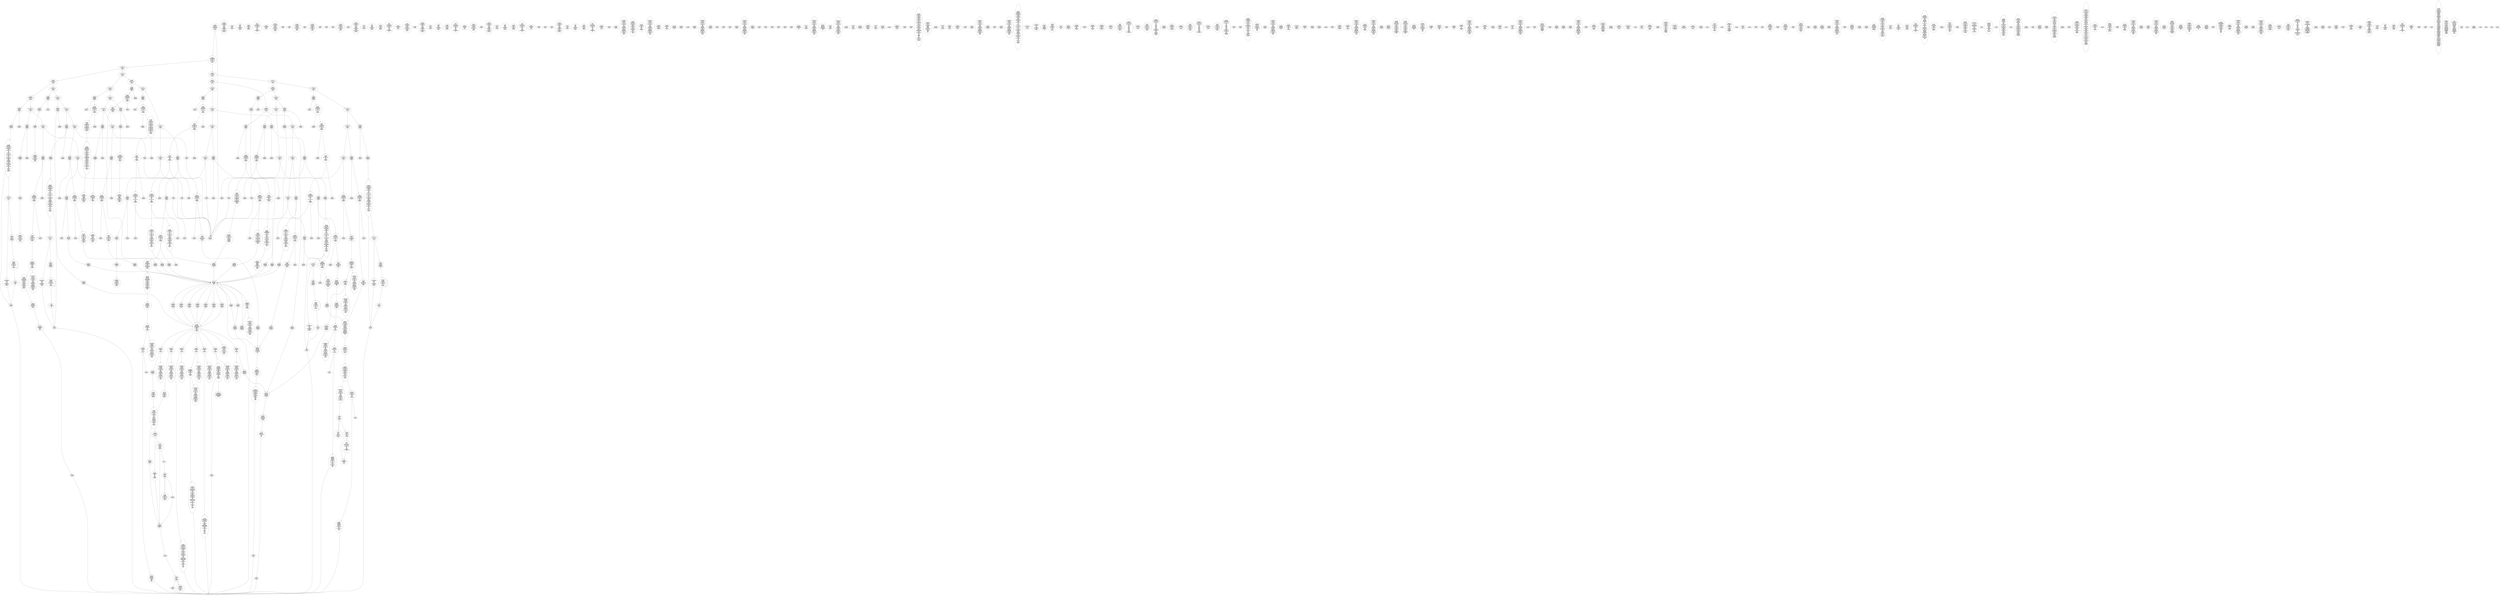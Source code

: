 /* Generated by GvGen v.1.0 (https://www.github.com/stricaud/gvgen) */

digraph G {
compound=true;
   node1 [label="[anywhere]"];
   node2 [label="# 0x0
PUSHX Data
PUSHX Data
MSTORE
PUSHX LogicData
CALLDATASIZE
LT
PUSHX Data
JUMPI
"];
   node3 [label="# 0xd
PUSHX Data
CALLDATALOAD
PUSHX BitData
SHR
PUSHX LogicData
GT
PUSHX Data
JUMPI
"];
   node4 [label="# 0x1e
PUSHX LogicData
GT
PUSHX Data
JUMPI
"];
   node5 [label="# 0x29
PUSHX LogicData
GT
PUSHX Data
JUMPI
"];
   node6 [label="# 0x34
PUSHX LogicData
EQ
PUSHX Data
JUMPI
"];
   node7 [label="# 0x3f
PUSHX LogicData
EQ
PUSHX Data
JUMPI
"];
   node8 [label="# 0x4a
PUSHX LogicData
EQ
PUSHX Data
JUMPI
"];
   node9 [label="# 0x55
PUSHX LogicData
EQ
PUSHX Data
JUMPI
"];
   node10 [label="# 0x60
PUSHX Data
JUMP
"];
   node11 [label="# 0x64
JUMPDEST
PUSHX LogicData
EQ
PUSHX Data
JUMPI
"];
   node12 [label="# 0x70
PUSHX LogicData
EQ
PUSHX Data
JUMPI
"];
   node13 [label="# 0x7b
PUSHX LogicData
EQ
PUSHX Data
JUMPI
"];
   node14 [label="# 0x86
PUSHX LogicData
EQ
PUSHX Data
JUMPI
"];
   node15 [label="# 0x91
PUSHX Data
JUMP
"];
   node16 [label="# 0x95
JUMPDEST
PUSHX LogicData
GT
PUSHX Data
JUMPI
"];
   node17 [label="# 0xa1
PUSHX LogicData
EQ
PUSHX Data
JUMPI
"];
   node18 [label="# 0xac
PUSHX LogicData
EQ
PUSHX Data
JUMPI
"];
   node19 [label="# 0xb7
PUSHX LogicData
EQ
PUSHX Data
JUMPI
"];
   node20 [label="# 0xc2
PUSHX LogicData
EQ
PUSHX Data
JUMPI
"];
   node21 [label="# 0xcd
PUSHX Data
JUMP
"];
   node22 [label="# 0xd1
JUMPDEST
PUSHX LogicData
EQ
PUSHX Data
JUMPI
"];
   node23 [label="# 0xdd
PUSHX LogicData
EQ
PUSHX Data
JUMPI
"];
   node24 [label="# 0xe8
PUSHX LogicData
EQ
PUSHX Data
JUMPI
"];
   node25 [label="# 0xf3
PUSHX LogicData
EQ
PUSHX Data
JUMPI
"];
   node26 [label="# 0xfe
PUSHX Data
JUMP
"];
   node27 [label="# 0x102
JUMPDEST
PUSHX LogicData
GT
PUSHX Data
JUMPI
"];
   node28 [label="# 0x10e
PUSHX LogicData
GT
PUSHX Data
JUMPI
"];
   node29 [label="# 0x119
PUSHX LogicData
EQ
PUSHX Data
JUMPI
"];
   node30 [label="# 0x124
PUSHX LogicData
EQ
PUSHX Data
JUMPI
"];
   node31 [label="# 0x12f
PUSHX LogicData
EQ
PUSHX Data
JUMPI
"];
   node32 [label="# 0x13a
PUSHX LogicData
EQ
PUSHX Data
JUMPI
"];
   node33 [label="# 0x145
PUSHX Data
JUMP
"];
   node34 [label="# 0x149
JUMPDEST
PUSHX LogicData
EQ
PUSHX Data
JUMPI
"];
   node35 [label="# 0x155
PUSHX LogicData
EQ
PUSHX Data
JUMPI
"];
   node36 [label="# 0x160
PUSHX LogicData
EQ
PUSHX Data
JUMPI
"];
   node37 [label="# 0x16b
PUSHX LogicData
EQ
PUSHX Data
JUMPI
"];
   node38 [label="# 0x176
PUSHX Data
JUMP
"];
   node39 [label="# 0x17a
JUMPDEST
PUSHX LogicData
GT
PUSHX Data
JUMPI
"];
   node40 [label="# 0x186
PUSHX LogicData
EQ
PUSHX Data
JUMPI
"];
   node41 [label="# 0x191
PUSHX LogicData
EQ
PUSHX Data
JUMPI
"];
   node42 [label="# 0x19c
PUSHX LogicData
EQ
PUSHX Data
JUMPI
"];
   node43 [label="# 0x1a7
PUSHX LogicData
EQ
PUSHX Data
JUMPI
"];
   node44 [label="# 0x1b2
PUSHX Data
JUMP
"];
   node45 [label="# 0x1b6
JUMPDEST
PUSHX LogicData
EQ
PUSHX Data
JUMPI
"];
   node46 [label="# 0x1c2
PUSHX LogicData
EQ
PUSHX Data
JUMPI
"];
   node47 [label="# 0x1cd
PUSHX LogicData
EQ
PUSHX Data
JUMPI
"];
   node48 [label="# 0x1d8
PUSHX LogicData
EQ
PUSHX Data
JUMPI
"];
   node49 [label="# 0x1e3
JUMPDEST
PUSHX Data
REVERT
"];
   node50 [label="# 0x1e8
JUMPDEST
CALLVALUE
ISZERO
PUSHX Data
JUMPI
"];
   node51 [label="# 0x1f0
PUSHX Data
REVERT
"];
   node52 [label="# 0x1f4
JUMPDEST
PUSHX Data
PUSHX ArithData
CALLDATASIZE
SUB
PUSHX LogicData
LT
ISZERO
PUSHX Data
JUMPI
"];
   node53 [label="# 0x207
PUSHX Data
REVERT
"];
   node54 [label="# 0x20b
JUMPDEST
ADD
CALLDATALOAD
PUSHX BitData
NOT
AND
PUSHX ArithData
ADD
PUSHX Data
JUMP
"];
   node55 [label="# 0x240
JUMPDEST
PUSHX MemData
MLOAD
ISZERO
ISZERO
MSTORE
PUSHX ArithData
ADD
PUSHX MemData
MLOAD
SUB
RETURN
"];
   node56 [label="# 0x258
JUMPDEST
CALLVALUE
ISZERO
PUSHX Data
JUMPI
"];
   node57 [label="# 0x260
PUSHX Data
REVERT
"];
   node58 [label="# 0x264
JUMPDEST
PUSHX Data
PUSHX Data
JUMP
"];
   node59 [label="# 0x26d
JUMPDEST
PUSHX MemData
MLOAD
PUSHX ArithData
ADD
SUB
MSTORE
MLOAD
MSTORE
PUSHX ArithData
ADD
MLOAD
PUSHX ArithData
ADD
PUSHX Data
"];
   node60 [label="# 0x292
JUMPDEST
LT
ISZERO
PUSHX Data
JUMPI
"];
   node61 [label="# 0x29b
ADD
MLOAD
ADD
MSTORE
PUSHX ArithData
ADD
PUSHX Data
JUMP
"];
   node62 [label="# 0x2ad
JUMPDEST
ADD
PUSHX BitData
AND
ISZERO
PUSHX Data
JUMPI
"];
   node63 [label="# 0x2c1
SUB
MLOAD
PUSHX ArithData
PUSHX ArithData
SUB
PUSHX ArithData
EXP
SUB
NOT
AND
MSTORE
PUSHX ArithData
ADD
"];
   node64 [label="# 0x2da
JUMPDEST
PUSHX MemData
MLOAD
SUB
RETURN
"];
   node65 [label="# 0x2e8
JUMPDEST
CALLVALUE
ISZERO
PUSHX Data
JUMPI
"];
   node66 [label="# 0x2f0
PUSHX Data
REVERT
"];
   node67 [label="# 0x2f4
JUMPDEST
PUSHX Data
PUSHX ArithData
CALLDATASIZE
SUB
PUSHX LogicData
LT
ISZERO
PUSHX Data
JUMPI
"];
   node68 [label="# 0x307
PUSHX Data
REVERT
"];
   node69 [label="# 0x30b
JUMPDEST
ADD
CALLDATALOAD
PUSHX ArithData
ADD
PUSHX Data
JUMP
"];
   node70 [label="# 0x321
JUMPDEST
PUSHX MemData
MLOAD
PUSHX BitData
AND
MSTORE
PUSHX ArithData
ADD
PUSHX MemData
MLOAD
SUB
RETURN
"];
   node71 [label="# 0x34d
JUMPDEST
CALLVALUE
ISZERO
PUSHX Data
JUMPI
"];
   node72 [label="# 0x355
PUSHX Data
REVERT
"];
   node73 [label="# 0x359
JUMPDEST
PUSHX Data
PUSHX ArithData
CALLDATASIZE
SUB
PUSHX LogicData
LT
ISZERO
PUSHX Data
JUMPI
"];
   node74 [label="# 0x36c
PUSHX Data
REVERT
"];
   node75 [label="# 0x370
JUMPDEST
ADD
CALLDATALOAD
PUSHX BitData
AND
PUSHX ArithData
ADD
CALLDATALOAD
PUSHX ArithData
ADD
PUSHX Data
JUMP
"];
   node76 [label="# 0x3a6
JUMPDEST
STOP
"];
   node77 [label="# 0x3a8
JUMPDEST
CALLVALUE
ISZERO
PUSHX Data
JUMPI
"];
   node78 [label="# 0x3b0
PUSHX Data
REVERT
"];
   node79 [label="# 0x3b4
JUMPDEST
PUSHX Data
PUSHX ArithData
CALLDATASIZE
SUB
PUSHX LogicData
LT
ISZERO
PUSHX Data
JUMPI
"];
   node80 [label="# 0x3c7
PUSHX Data
REVERT
"];
   node81 [label="# 0x3cb
JUMPDEST
ADD
CALLDATALOAD
PUSHX ArithData
ADD
PUSHX LogicData
GT
ISZERO
PUSHX Data
JUMPI
"];
   node82 [label="# 0x3e4
PUSHX Data
REVERT
"];
   node83 [label="# 0x3e8
JUMPDEST
ADD
PUSHX ArithData
ADD
GT
ISZERO
PUSHX Data
JUMPI
"];
   node84 [label="# 0x3f6
PUSHX Data
REVERT
"];
   node85 [label="# 0x3fa
JUMPDEST
CALLDATALOAD
PUSHX ArithData
ADD
PUSHX ArithData
MUL
ADD
GT
PUSHX LogicData
GT
OR
ISZERO
PUSHX Data
JUMPI
"];
   node86 [label="# 0x418
PUSHX Data
REVERT
"];
   node87 [label="# 0x41c
JUMPDEST
PUSHX ArithData
ADD
PUSHX ArithData
DIV
MUL
PUSHX ArithData
ADD
PUSHX MemData
MLOAD
ADD
PUSHX Data
MSTORE
MSTORE
PUSHX ArithData
ADD
CALLDATACOPY
PUSHX Data
ADD
MSTORE
PUSHX BitData
NOT
PUSHX ArithData
ADD
AND
ADD
PUSHX Data
JUMP
"];
   node88 [label="# 0x46e
JUMPDEST
STOP
"];
   node89 [label="# 0x470
JUMPDEST
CALLVALUE
ISZERO
PUSHX Data
JUMPI
"];
   node90 [label="# 0x478
PUSHX Data
REVERT
"];
   node91 [label="# 0x47c
JUMPDEST
PUSHX Data
PUSHX Data
JUMP
"];
   node92 [label="# 0x485
JUMPDEST
PUSHX MemData
MLOAD
MSTORE
PUSHX ArithData
ADD
PUSHX MemData
MLOAD
SUB
RETURN
"];
   node93 [label="# 0x49b
JUMPDEST
CALLVALUE
ISZERO
PUSHX Data
JUMPI
"];
   node94 [label="# 0x4a3
PUSHX Data
REVERT
"];
   node95 [label="# 0x4a7
JUMPDEST
PUSHX Data
PUSHX ArithData
CALLDATASIZE
SUB
PUSHX LogicData
LT
ISZERO
PUSHX Data
JUMPI
"];
   node96 [label="# 0x4ba
PUSHX Data
REVERT
"];
   node97 [label="# 0x4be
JUMPDEST
ADD
CALLDATALOAD
PUSHX BitData
AND
PUSHX ArithData
ADD
CALLDATALOAD
PUSHX BitData
AND
PUSHX ArithData
ADD
CALLDATALOAD
PUSHX ArithData
ADD
PUSHX Data
JUMP
"];
   node98 [label="# 0x514
JUMPDEST
STOP
"];
   node99 [label="# 0x516
JUMPDEST
CALLVALUE
ISZERO
PUSHX Data
JUMPI
"];
   node100 [label="# 0x51e
PUSHX Data
REVERT
"];
   node101 [label="# 0x522
JUMPDEST
PUSHX Data
PUSHX ArithData
CALLDATASIZE
SUB
PUSHX LogicData
LT
ISZERO
PUSHX Data
JUMPI
"];
   node102 [label="# 0x535
PUSHX Data
REVERT
"];
   node103 [label="# 0x539
JUMPDEST
ADD
CALLDATALOAD
PUSHX BitData
AND
PUSHX ArithData
ADD
CALLDATALOAD
PUSHX ArithData
ADD
PUSHX Data
JUMP
"];
   node104 [label="# 0x56f
JUMPDEST
PUSHX MemData
MLOAD
MSTORE
PUSHX ArithData
ADD
PUSHX MemData
MLOAD
SUB
RETURN
"];
   node105 [label="# 0x585
JUMPDEST
CALLVALUE
ISZERO
PUSHX Data
JUMPI
"];
   node106 [label="# 0x58d
PUSHX Data
REVERT
"];
   node107 [label="# 0x591
JUMPDEST
PUSHX Data
PUSHX Data
JUMP
"];
   node108 [label="# 0x59a
JUMPDEST
STOP
"];
   node109 [label="# 0x59c
JUMPDEST
CALLVALUE
ISZERO
PUSHX Data
JUMPI
"];
   node110 [label="# 0x5a4
PUSHX Data
REVERT
"];
   node111 [label="# 0x5a8
JUMPDEST
PUSHX Data
PUSHX Data
JUMP
"];
   node112 [label="# 0x5b1
JUMPDEST
STOP
"];
   node113 [label="# 0x5b3
JUMPDEST
CALLVALUE
ISZERO
PUSHX Data
JUMPI
"];
   node114 [label="# 0x5bb
PUSHX Data
REVERT
"];
   node115 [label="# 0x5bf
JUMPDEST
PUSHX Data
PUSHX ArithData
CALLDATASIZE
SUB
PUSHX LogicData
LT
ISZERO
PUSHX Data
JUMPI
"];
   node116 [label="# 0x5d2
PUSHX Data
REVERT
"];
   node117 [label="# 0x5d6
JUMPDEST
ADD
CALLDATALOAD
PUSHX BitData
AND
PUSHX ArithData
ADD
CALLDATALOAD
PUSHX BitData
AND
PUSHX ArithData
ADD
CALLDATALOAD
PUSHX ArithData
ADD
PUSHX Data
JUMP
"];
   node118 [label="# 0x62c
JUMPDEST
STOP
"];
   node119 [label="# 0x62e
JUMPDEST
CALLVALUE
ISZERO
PUSHX Data
JUMPI
"];
   node120 [label="# 0x636
PUSHX Data
REVERT
"];
   node121 [label="# 0x63a
JUMPDEST
PUSHX Data
PUSHX ArithData
CALLDATASIZE
SUB
PUSHX LogicData
LT
ISZERO
PUSHX Data
JUMPI
"];
   node122 [label="# 0x64d
PUSHX Data
REVERT
"];
   node123 [label="# 0x651
JUMPDEST
ADD
CALLDATALOAD
PUSHX ArithData
ADD
PUSHX Data
JUMP
"];
   node124 [label="# 0x667
JUMPDEST
PUSHX MemData
MLOAD
MSTORE
PUSHX ArithData
ADD
PUSHX MemData
MLOAD
SUB
RETURN
"];
   node125 [label="# 0x67d
JUMPDEST
CALLVALUE
ISZERO
PUSHX Data
JUMPI
"];
   node126 [label="# 0x685
PUSHX Data
REVERT
"];
   node127 [label="# 0x689
JUMPDEST
PUSHX Data
PUSHX ArithData
CALLDATASIZE
SUB
PUSHX LogicData
LT
ISZERO
PUSHX Data
JUMPI
"];
   node128 [label="# 0x69c
PUSHX Data
REVERT
"];
   node129 [label="# 0x6a0
JUMPDEST
ADD
CALLDATALOAD
PUSHX ArithData
ADD
PUSHX LogicData
GT
ISZERO
PUSHX Data
JUMPI
"];
   node130 [label="# 0x6b9
PUSHX Data
REVERT
"];
   node131 [label="# 0x6bd
JUMPDEST
ADD
PUSHX ArithData
ADD
GT
ISZERO
PUSHX Data
JUMPI
"];
   node132 [label="# 0x6cb
PUSHX Data
REVERT
"];
   node133 [label="# 0x6cf
JUMPDEST
CALLDATALOAD
PUSHX ArithData
ADD
PUSHX ArithData
MUL
ADD
GT
PUSHX LogicData
GT
OR
ISZERO
PUSHX Data
JUMPI
"];
   node134 [label="# 0x6ed
PUSHX Data
REVERT
"];
   node135 [label="# 0x6f1
JUMPDEST
PUSHX ArithData
ADD
PUSHX ArithData
DIV
MUL
PUSHX ArithData
ADD
PUSHX MemData
MLOAD
ADD
PUSHX Data
MSTORE
MSTORE
PUSHX ArithData
ADD
CALLDATACOPY
PUSHX Data
ADD
MSTORE
PUSHX BitData
NOT
PUSHX ArithData
ADD
AND
ADD
PUSHX Data
JUMP
"];
   node136 [label="# 0x743
JUMPDEST
STOP
"];
   node137 [label="# 0x745
JUMPDEST
CALLVALUE
ISZERO
PUSHX Data
JUMPI
"];
   node138 [label="# 0x74d
PUSHX Data
REVERT
"];
   node139 [label="# 0x751
JUMPDEST
PUSHX Data
PUSHX Data
JUMP
"];
   node140 [label="# 0x75a
JUMPDEST
PUSHX MemData
MLOAD
PUSHX ArithData
ADD
SUB
MSTORE
MLOAD
MSTORE
PUSHX ArithData
ADD
MLOAD
PUSHX ArithData
ADD
PUSHX Data
"];
   node141 [label="# 0x77f
JUMPDEST
LT
ISZERO
PUSHX Data
JUMPI
"];
   node142 [label="# 0x788
ADD
MLOAD
ADD
MSTORE
PUSHX ArithData
ADD
PUSHX Data
JUMP
"];
   node143 [label="# 0x79a
JUMPDEST
ADD
PUSHX BitData
AND
ISZERO
PUSHX Data
JUMPI
"];
   node144 [label="# 0x7ae
SUB
MLOAD
PUSHX ArithData
PUSHX ArithData
SUB
PUSHX ArithData
EXP
SUB
NOT
AND
MSTORE
PUSHX ArithData
ADD
"];
   node145 [label="# 0x7c7
JUMPDEST
PUSHX MemData
MLOAD
SUB
RETURN
"];
   node146 [label="# 0x7d5
JUMPDEST
CALLVALUE
ISZERO
PUSHX Data
JUMPI
"];
   node147 [label="# 0x7dd
PUSHX Data
REVERT
"];
   node148 [label="# 0x7e1
JUMPDEST
PUSHX Data
PUSHX ArithData
CALLDATASIZE
SUB
PUSHX LogicData
LT
ISZERO
PUSHX Data
JUMPI
"];
   node149 [label="# 0x7f4
PUSHX Data
REVERT
"];
   node150 [label="# 0x7f8
JUMPDEST
ADD
CALLDATALOAD
PUSHX ArithData
ADD
PUSHX Data
JUMP
"];
   node151 [label="# 0x80e
JUMPDEST
PUSHX MemData
MLOAD
PUSHX BitData
AND
MSTORE
PUSHX ArithData
ADD
PUSHX MemData
MLOAD
SUB
RETURN
"];
   node152 [label="# 0x83a
JUMPDEST
PUSHX Data
PUSHX ArithData
CALLDATASIZE
SUB
PUSHX LogicData
LT
ISZERO
PUSHX Data
JUMPI
"];
   node153 [label="# 0x84c
PUSHX Data
REVERT
"];
   node154 [label="# 0x850
JUMPDEST
ADD
CALLDATALOAD
PUSHX ArithData
ADD
PUSHX Data
JUMP
"];
   node155 [label="# 0x866
JUMPDEST
STOP
"];
   node156 [label="# 0x868
JUMPDEST
CALLVALUE
ISZERO
PUSHX Data
JUMPI
"];
   node157 [label="# 0x870
PUSHX Data
REVERT
"];
   node158 [label="# 0x874
JUMPDEST
PUSHX Data
PUSHX Data
JUMP
"];
   node159 [label="# 0x87d
JUMPDEST
PUSHX MemData
MLOAD
PUSHX ArithData
ADD
SUB
MSTORE
MLOAD
MSTORE
PUSHX ArithData
ADD
MLOAD
PUSHX ArithData
ADD
PUSHX Data
"];
   node160 [label="# 0x8a2
JUMPDEST
LT
ISZERO
PUSHX Data
JUMPI
"];
   node161 [label="# 0x8ab
ADD
MLOAD
ADD
MSTORE
PUSHX ArithData
ADD
PUSHX Data
JUMP
"];
   node162 [label="# 0x8bd
JUMPDEST
ADD
PUSHX BitData
AND
ISZERO
PUSHX Data
JUMPI
"];
   node163 [label="# 0x8d1
SUB
MLOAD
PUSHX ArithData
PUSHX ArithData
SUB
PUSHX ArithData
EXP
SUB
NOT
AND
MSTORE
PUSHX ArithData
ADD
"];
   node164 [label="# 0x8ea
JUMPDEST
PUSHX MemData
MLOAD
SUB
RETURN
"];
   node165 [label="# 0x8f8
JUMPDEST
CALLVALUE
ISZERO
PUSHX Data
JUMPI
"];
   node166 [label="# 0x900
PUSHX Data
REVERT
"];
   node167 [label="# 0x904
JUMPDEST
PUSHX Data
PUSHX Data
JUMP
"];
   node168 [label="# 0x90d
JUMPDEST
PUSHX MemData
MLOAD
MSTORE
PUSHX ArithData
ADD
PUSHX MemData
MLOAD
SUB
RETURN
"];
   node169 [label="# 0x923
JUMPDEST
CALLVALUE
ISZERO
PUSHX Data
JUMPI
"];
   node170 [label="# 0x92b
PUSHX Data
REVERT
"];
   node171 [label="# 0x92f
JUMPDEST
PUSHX Data
PUSHX ArithData
CALLDATASIZE
SUB
PUSHX LogicData
LT
ISZERO
PUSHX Data
JUMPI
"];
   node172 [label="# 0x942
PUSHX Data
REVERT
"];
   node173 [label="# 0x946
JUMPDEST
ADD
CALLDATALOAD
PUSHX BitData
AND
PUSHX ArithData
ADD
PUSHX Data
JUMP
"];
   node174 [label="# 0x972
JUMPDEST
PUSHX MemData
MLOAD
MSTORE
PUSHX ArithData
ADD
PUSHX MemData
MLOAD
SUB
RETURN
"];
   node175 [label="# 0x988
JUMPDEST
CALLVALUE
ISZERO
PUSHX Data
JUMPI
"];
   node176 [label="# 0x990
PUSHX Data
REVERT
"];
   node177 [label="# 0x994
JUMPDEST
PUSHX Data
PUSHX Data
JUMP
"];
   node178 [label="# 0x99d
JUMPDEST
STOP
"];
   node179 [label="# 0x99f
JUMPDEST
CALLVALUE
ISZERO
PUSHX Data
JUMPI
"];
   node180 [label="# 0x9a7
PUSHX Data
REVERT
"];
   node181 [label="# 0x9ab
JUMPDEST
PUSHX Data
PUSHX Data
JUMP
"];
   node182 [label="# 0x9b4
JUMPDEST
PUSHX MemData
MLOAD
MSTORE
PUSHX ArithData
ADD
PUSHX MemData
MLOAD
SUB
RETURN
"];
   node183 [label="# 0x9ca
JUMPDEST
CALLVALUE
ISZERO
PUSHX Data
JUMPI
"];
   node184 [label="# 0x9d2
PUSHX Data
REVERT
"];
   node185 [label="# 0x9d6
JUMPDEST
PUSHX Data
PUSHX Data
JUMP
"];
   node186 [label="# 0x9df
JUMPDEST
PUSHX MemData
MLOAD
PUSHX BitData
AND
MSTORE
PUSHX ArithData
ADD
PUSHX MemData
MLOAD
SUB
RETURN
"];
   node187 [label="# 0xa0b
JUMPDEST
CALLVALUE
ISZERO
PUSHX Data
JUMPI
"];
   node188 [label="# 0xa13
PUSHX Data
REVERT
"];
   node189 [label="# 0xa17
JUMPDEST
PUSHX Data
PUSHX Data
JUMP
"];
   node190 [label="# 0xa20
JUMPDEST
PUSHX MemData
MLOAD
PUSHX ArithData
ADD
SUB
MSTORE
MLOAD
MSTORE
PUSHX ArithData
ADD
MLOAD
PUSHX ArithData
ADD
PUSHX Data
"];
   node191 [label="# 0xa45
JUMPDEST
LT
ISZERO
PUSHX Data
JUMPI
"];
   node192 [label="# 0xa4e
ADD
MLOAD
ADD
MSTORE
PUSHX ArithData
ADD
PUSHX Data
JUMP
"];
   node193 [label="# 0xa60
JUMPDEST
ADD
PUSHX BitData
AND
ISZERO
PUSHX Data
JUMPI
"];
   node194 [label="# 0xa74
SUB
MLOAD
PUSHX ArithData
PUSHX ArithData
SUB
PUSHX ArithData
EXP
SUB
NOT
AND
MSTORE
PUSHX ArithData
ADD
"];
   node195 [label="# 0xa8d
JUMPDEST
PUSHX MemData
MLOAD
SUB
RETURN
"];
   node196 [label="# 0xa9b
JUMPDEST
CALLVALUE
ISZERO
PUSHX Data
JUMPI
"];
   node197 [label="# 0xaa3
PUSHX Data
REVERT
"];
   node198 [label="# 0xaa7
JUMPDEST
PUSHX Data
PUSHX ArithData
CALLDATASIZE
SUB
PUSHX LogicData
LT
ISZERO
PUSHX Data
JUMPI
"];
   node199 [label="# 0xaba
PUSHX Data
REVERT
"];
   node200 [label="# 0xabe
JUMPDEST
ADD
CALLDATALOAD
PUSHX BitData
AND
PUSHX ArithData
ADD
CALLDATALOAD
ISZERO
ISZERO
PUSHX ArithData
ADD
PUSHX Data
JUMP
"];
   node201 [label="# 0xaf6
JUMPDEST
STOP
"];
   node202 [label="# 0xaf8
JUMPDEST
CALLVALUE
ISZERO
PUSHX Data
JUMPI
"];
   node203 [label="# 0xb00
PUSHX Data
REVERT
"];
   node204 [label="# 0xb04
JUMPDEST
PUSHX Data
PUSHX ArithData
CALLDATASIZE
SUB
PUSHX LogicData
LT
ISZERO
PUSHX Data
JUMPI
"];
   node205 [label="# 0xb17
PUSHX Data
REVERT
"];
   node206 [label="# 0xb1b
JUMPDEST
ADD
CALLDATALOAD
PUSHX ArithData
ADD
PUSHX Data
JUMP
"];
   node207 [label="# 0xb31
JUMPDEST
STOP
"];
   node208 [label="# 0xb33
JUMPDEST
CALLVALUE
ISZERO
PUSHX Data
JUMPI
"];
   node209 [label="# 0xb3b
PUSHX Data
REVERT
"];
   node210 [label="# 0xb3f
JUMPDEST
PUSHX Data
PUSHX ArithData
CALLDATASIZE
SUB
PUSHX LogicData
LT
ISZERO
PUSHX Data
JUMPI
"];
   node211 [label="# 0xb52
PUSHX Data
REVERT
"];
   node212 [label="# 0xb56
JUMPDEST
ADD
CALLDATALOAD
PUSHX BitData
AND
PUSHX ArithData
ADD
CALLDATALOAD
PUSHX BitData
AND
PUSHX ArithData
ADD
CALLDATALOAD
PUSHX ArithData
ADD
CALLDATALOAD
PUSHX ArithData
ADD
PUSHX LogicData
GT
ISZERO
PUSHX Data
JUMPI
"];
   node213 [label="# 0xbb9
PUSHX Data
REVERT
"];
   node214 [label="# 0xbbd
JUMPDEST
ADD
PUSHX ArithData
ADD
GT
ISZERO
PUSHX Data
JUMPI
"];
   node215 [label="# 0xbcb
PUSHX Data
REVERT
"];
   node216 [label="# 0xbcf
JUMPDEST
CALLDATALOAD
PUSHX ArithData
ADD
PUSHX ArithData
MUL
ADD
GT
PUSHX LogicData
GT
OR
ISZERO
PUSHX Data
JUMPI
"];
   node217 [label="# 0xbed
PUSHX Data
REVERT
"];
   node218 [label="# 0xbf1
JUMPDEST
PUSHX ArithData
ADD
PUSHX ArithData
DIV
MUL
PUSHX ArithData
ADD
PUSHX MemData
MLOAD
ADD
PUSHX Data
MSTORE
MSTORE
PUSHX ArithData
ADD
CALLDATACOPY
PUSHX Data
ADD
MSTORE
PUSHX BitData
NOT
PUSHX ArithData
ADD
AND
ADD
PUSHX Data
JUMP
"];
   node219 [label="# 0xc43
JUMPDEST
STOP
"];
   node220 [label="# 0xc45
JUMPDEST
CALLVALUE
ISZERO
PUSHX Data
JUMPI
"];
   node221 [label="# 0xc4d
PUSHX Data
REVERT
"];
   node222 [label="# 0xc51
JUMPDEST
PUSHX Data
PUSHX ArithData
CALLDATASIZE
SUB
PUSHX LogicData
LT
ISZERO
PUSHX Data
JUMPI
"];
   node223 [label="# 0xc64
PUSHX Data
REVERT
"];
   node224 [label="# 0xc68
JUMPDEST
ADD
CALLDATALOAD
PUSHX ArithData
ADD
PUSHX Data
JUMP
"];
   node225 [label="# 0xc7e
JUMPDEST
PUSHX MemData
MLOAD
PUSHX ArithData
ADD
SUB
MSTORE
MLOAD
MSTORE
PUSHX ArithData
ADD
MLOAD
PUSHX ArithData
ADD
PUSHX Data
"];
   node226 [label="# 0xca3
JUMPDEST
LT
ISZERO
PUSHX Data
JUMPI
"];
   node227 [label="# 0xcac
ADD
MLOAD
ADD
MSTORE
PUSHX ArithData
ADD
PUSHX Data
JUMP
"];
   node228 [label="# 0xcbe
JUMPDEST
ADD
PUSHX BitData
AND
ISZERO
PUSHX Data
JUMPI
"];
   node229 [label="# 0xcd2
SUB
MLOAD
PUSHX ArithData
PUSHX ArithData
SUB
PUSHX ArithData
EXP
SUB
NOT
AND
MSTORE
PUSHX ArithData
ADD
"];
   node230 [label="# 0xceb
JUMPDEST
PUSHX MemData
MLOAD
SUB
RETURN
"];
   node231 [label="# 0xcf9
JUMPDEST
CALLVALUE
ISZERO
PUSHX Data
JUMPI
"];
   node232 [label="# 0xd01
PUSHX Data
REVERT
"];
   node233 [label="# 0xd05
JUMPDEST
PUSHX Data
PUSHX Data
JUMP
"];
   node234 [label="# 0xd0e
JUMPDEST
PUSHX MemData
MLOAD
MSTORE
PUSHX ArithData
ADD
PUSHX MemData
MLOAD
SUB
RETURN
"];
   node235 [label="# 0xd24
JUMPDEST
CALLVALUE
ISZERO
PUSHX Data
JUMPI
"];
   node236 [label="# 0xd2c
PUSHX Data
REVERT
"];
   node237 [label="# 0xd30
JUMPDEST
PUSHX Data
PUSHX ArithData
CALLDATASIZE
SUB
PUSHX LogicData
LT
ISZERO
PUSHX Data
JUMPI
"];
   node238 [label="# 0xd43
PUSHX Data
REVERT
"];
   node239 [label="# 0xd47
JUMPDEST
ADD
CALLDATALOAD
PUSHX BitData
AND
PUSHX ArithData
ADD
CALLDATALOAD
PUSHX BitData
AND
PUSHX ArithData
ADD
PUSHX Data
JUMP
"];
   node240 [label="# 0xd93
JUMPDEST
PUSHX MemData
MLOAD
ISZERO
ISZERO
MSTORE
PUSHX ArithData
ADD
PUSHX MemData
MLOAD
SUB
RETURN
"];
   node241 [label="# 0xdab
JUMPDEST
CALLVALUE
ISZERO
PUSHX Data
JUMPI
"];
   node242 [label="# 0xdb3
PUSHX Data
REVERT
"];
   node243 [label="# 0xdb7
JUMPDEST
PUSHX Data
PUSHX Data
JUMP
"];
   node244 [label="# 0xdc0
JUMPDEST
PUSHX MemData
MLOAD
ISZERO
ISZERO
MSTORE
PUSHX ArithData
ADD
PUSHX MemData
MLOAD
SUB
RETURN
"];
   node245 [label="# 0xdd8
JUMPDEST
CALLVALUE
ISZERO
PUSHX Data
JUMPI
"];
   node246 [label="# 0xde0
PUSHX Data
REVERT
"];
   node247 [label="# 0xde4
JUMPDEST
PUSHX Data
PUSHX Data
JUMP
"];
   node248 [label="# 0xded
JUMPDEST
PUSHX MemData
MLOAD
ISZERO
ISZERO
MSTORE
PUSHX ArithData
ADD
PUSHX MemData
MLOAD
SUB
RETURN
"];
   node249 [label="# 0xe05
JUMPDEST
CALLVALUE
ISZERO
PUSHX Data
JUMPI
"];
   node250 [label="# 0xe0d
PUSHX Data
REVERT
"];
   node251 [label="# 0xe11
JUMPDEST
PUSHX Data
PUSHX ArithData
CALLDATASIZE
SUB
PUSHX LogicData
LT
ISZERO
PUSHX Data
JUMPI
"];
   node252 [label="# 0xe24
PUSHX Data
REVERT
"];
   node253 [label="# 0xe28
JUMPDEST
ADD
CALLDATALOAD
PUSHX BitData
AND
PUSHX ArithData
ADD
PUSHX Data
JUMP
"];
   node254 [label="# 0xe54
JUMPDEST
STOP
"];
   node255 [label="# 0xe56
JUMPDEST
PUSHX Data
PUSHX ArithData
PUSHX BitData
NOT
AND
PUSHX BitData
NOT
AND
MSTORE
PUSHX ArithData
ADD
MSTORE
PUSHX ArithData
ADD
PUSHX Data
SHA3
PUSHX ArithData
SLOAD
PUSHX ArithData
EXP
DIV
PUSHX BitData
AND
JUMP
"];
   node256 [label="# 0xebd
JUMPDEST
PUSHX Data
PUSHX StorData
SLOAD
PUSHX ArithData
PUSHX BitData
AND
ISZERO
PUSHX ArithData
MUL
SUB
AND
PUSHX Data
DIV
PUSHX ArithData
ADD
PUSHX ArithData
DIV
MUL
PUSHX ArithData
ADD
PUSHX MemData
MLOAD
ADD
PUSHX Data
MSTORE
MSTORE
PUSHX ArithData
ADD
SLOAD
PUSHX ArithData
PUSHX BitData
AND
ISZERO
PUSHX ArithData
MUL
SUB
AND
PUSHX Data
DIV
ISZERO
PUSHX Data
JUMPI
"];
   node257 [label="# 0xf0f
PUSHX LogicData
LT
PUSHX Data
JUMPI
"];
   node258 [label="# 0xf17
PUSHX ArithData
SLOAD
DIV
MUL
MSTORE
PUSHX ArithData
ADD
PUSHX Data
JUMP
"];
   node259 [label="# 0xf2a
JUMPDEST
ADD
PUSHX Data
MSTORE
PUSHX Data
PUSHX Data
SHA3
"];
   node260 [label="# 0xf38
JUMPDEST
SLOAD
MSTORE
PUSHX ArithData
ADD
PUSHX ArithData
ADD
GT
PUSHX Data
JUMPI
"];
   node261 [label="# 0xf4c
SUB
PUSHX BitData
AND
ADD
"];
   node262 [label="# 0xf55
JUMPDEST
JUMP
"];
   node263 [label="# 0xf5f
JUMPDEST
PUSHX Data
PUSHX Data
PUSHX Data
JUMP
"];
   node264 [label="# 0xf6a
JUMPDEST
PUSHX Data
JUMPI
"];
   node265 [label="# 0xf6f
PUSHX MemData
MLOAD
PUSHX Data
MSTORE
PUSHX ArithData
ADD
PUSHX ArithData
ADD
SUB
MSTORE
PUSHX Data
MSTORE
PUSHX ArithData
ADD
PUSHX Data
PUSHX Data
CODECOPY
PUSHX ArithData
ADD
PUSHX MemData
MLOAD
SUB
REVERT
"];
   node266 [label="# 0xfbf
JUMPDEST
PUSHX Data
PUSHX ArithData
MSTORE
PUSHX ArithData
ADD
MSTORE
PUSHX ArithData
ADD
PUSHX Data
SHA3
PUSHX ArithData
SLOAD
PUSHX ArithData
EXP
DIV
PUSHX BitData
AND
JUMP
"];
   node267 [label="# 0xffa
JUMPDEST
PUSHX Data
PUSHX Data
PUSHX Data
JUMP
"];
   node268 [label="# 0x1005
JUMPDEST
PUSHX BitData
AND
PUSHX BitData
AND
EQ
ISZERO
PUSHX Data
JUMPI
"];
   node269 [label="# 0x103c
PUSHX MemData
MLOAD
PUSHX Data
MSTORE
PUSHX ArithData
ADD
PUSHX ArithData
ADD
SUB
MSTORE
PUSHX Data
MSTORE
PUSHX ArithData
ADD
PUSHX Data
PUSHX Data
CODECOPY
PUSHX ArithData
ADD
PUSHX MemData
MLOAD
SUB
REVERT
"];
   node270 [label="# 0x108c
JUMPDEST
PUSHX BitData
AND
PUSHX Data
PUSHX Data
JUMP
"];
   node271 [label="# 0x10ab
JUMPDEST
PUSHX BitData
AND
EQ
PUSHX Data
JUMPI
"];
   node272 [label="# 0x10c8
PUSHX Data
PUSHX Data
PUSHX Data
JUMP
"];
   node273 [label="# 0x10d4
JUMPDEST
PUSHX Data
JUMP
"];
   node274 [label="# 0x10d9
JUMPDEST
"];
   node275 [label="# 0x10da
JUMPDEST
PUSHX Data
JUMPI
"];
   node276 [label="# 0x10df
PUSHX MemData
MLOAD
PUSHX Data
MSTORE
PUSHX ArithData
ADD
PUSHX ArithData
ADD
SUB
MSTORE
PUSHX Data
MSTORE
PUSHX ArithData
ADD
PUSHX Data
PUSHX Data
CODECOPY
PUSHX ArithData
ADD
PUSHX MemData
MLOAD
SUB
REVERT
"];
   node277 [label="# 0x112f
JUMPDEST
PUSHX Data
PUSHX Data
JUMP
"];
   node278 [label="# 0x1139
JUMPDEST
JUMP
"];
   node279 [label="# 0x113e
JUMPDEST
PUSHX Data
PUSHX Data
JUMP
"];
   node280 [label="# 0x1146
JUMPDEST
PUSHX BitData
AND
PUSHX Data
PUSHX Data
JUMP
"];
   node281 [label="# 0x1164
JUMPDEST
PUSHX BitData
AND
EQ
PUSHX Data
JUMPI
"];
   node282 [label="# 0x1180
PUSHX MemData
MLOAD
PUSHX Data
MSTORE
PUSHX ArithData
ADD
PUSHX ArithData
ADD
SUB
MSTORE
PUSHX Data
MSTORE
PUSHX ArithData
ADD
PUSHX Data
MSTORE
PUSHX ArithData
ADD
PUSHX MemData
MLOAD
SUB
REVERT
"];
   node283 [label="# 0x11ed
JUMPDEST
PUSHX Data
MLOAD
PUSHX ArithData
ADD
PUSHX Data
PUSHX Data
JUMP
"];
   node284 [label="# 0x1203
JUMPDEST
JUMP
"];
   node285 [label="# 0x1207
JUMPDEST
PUSHX Data
PUSHX Data
PUSHX Data
PUSHX Data
JUMP
"];
   node286 [label="# 0x1213
JUMPDEST
JUMP
"];
   node287 [label="# 0x1218
JUMPDEST
PUSHX Data
PUSHX Data
PUSHX Data
JUMP
"];
   node288 [label="# 0x1223
JUMPDEST
PUSHX Data
JUMP
"];
   node289 [label="# 0x1229
JUMPDEST
PUSHX Data
JUMPI
"];
   node290 [label="# 0x122e
PUSHX MemData
MLOAD
PUSHX Data
MSTORE
PUSHX ArithData
ADD
PUSHX ArithData
ADD
SUB
MSTORE
PUSHX Data
MSTORE
PUSHX ArithData
ADD
PUSHX Data
PUSHX Data
CODECOPY
PUSHX ArithData
ADD
PUSHX MemData
MLOAD
SUB
REVERT
"];
   node291 [label="# 0x127e
JUMPDEST
PUSHX Data
PUSHX Data
JUMP
"];
   node292 [label="# 0x1289
JUMPDEST
JUMP
"];
   node293 [label="# 0x128e
JUMPDEST
PUSHX Data
PUSHX Data
PUSHX Data
PUSHX ArithData
PUSHX BitData
AND
PUSHX BitData
AND
MSTORE
PUSHX ArithData
ADD
MSTORE
PUSHX ArithData
ADD
PUSHX Data
SHA3
PUSHX BitData
PUSHX BitData
AND
JUMP
"];
   node294 [label="# 0x12e1
JUMPDEST
JUMP
"];
   node295 [label="# 0x12e9
JUMPDEST
PUSHX Data
PUSHX Data
JUMP
"];
   node296 [label="# 0x12f1
JUMPDEST
PUSHX BitData
AND
PUSHX Data
PUSHX Data
JUMP
"];
   node297 [label="# 0x130f
JUMPDEST
PUSHX BitData
AND
EQ
PUSHX Data
JUMPI
"];
   node298 [label="# 0x132b
PUSHX MemData
MLOAD
PUSHX Data
MSTORE
PUSHX ArithData
ADD
PUSHX ArithData
ADD
SUB
MSTORE
PUSHX Data
MSTORE
PUSHX ArithData
ADD
PUSHX Data
MSTORE
PUSHX ArithData
ADD
PUSHX MemData
MLOAD
SUB
REVERT
"];
   node299 [label="# 0x1398
JUMPDEST
PUSHX StorData
PUSHX ArithData
SLOAD
PUSHX ArithData
EXP
DIV
PUSHX BitData
AND
ISZERO
PUSHX StorData
PUSHX ArithData
PUSHX ArithData
EXP
SLOAD
PUSHX ArithData
MUL
NOT
AND
ISZERO
ISZERO
MUL
OR
SSTORE
JUMP
"];
   node300 [label="# 0x13c4
JUMPDEST
PUSHX Data
PUSHX Data
JUMP
"];
   node301 [label="# 0x13cc
JUMPDEST
PUSHX BitData
AND
PUSHX Data
PUSHX Data
JUMP
"];
   node302 [label="# 0x13ea
JUMPDEST
PUSHX BitData
AND
EQ
PUSHX Data
JUMPI
"];
   node303 [label="# 0x1406
PUSHX MemData
MLOAD
PUSHX Data
MSTORE
PUSHX ArithData
ADD
PUSHX ArithData
ADD
SUB
MSTORE
PUSHX Data
MSTORE
PUSHX ArithData
ADD
PUSHX Data
MSTORE
PUSHX ArithData
ADD
PUSHX MemData
MLOAD
SUB
REVERT
"];
   node304 [label="# 0x1473
JUMPDEST
PUSHX Data
SELFBALANCE
CALLER
PUSHX BitData
AND
PUSHX ArithData
ISZERO
MUL
PUSHX MemData
MLOAD
PUSHX Data
PUSHX MemData
MLOAD
SUB
CALL
ISZERO
ISZERO
PUSHX Data
JUMPI
"];
   node305 [label="# 0x14b5
RETURNDATASIZE
PUSHX Data
RETURNDATACOPY
RETURNDATASIZE
PUSHX Data
REVERT
"];
   node306 [label="# 0x14be
JUMPDEST
JUMP
"];
   node307 [label="# 0x14c2
JUMPDEST
PUSHX Data
PUSHX MemData
MLOAD
PUSHX ArithData
ADD
PUSHX Data
MSTORE
PUSHX Data
MSTORE
PUSHX Data
JUMP
"];
   node308 [label="# 0x14dd
JUMPDEST
JUMP
"];
   node309 [label="# 0x14e2
JUMPDEST
PUSHX Data
PUSHX Data
PUSHX Data
PUSHX BitData
PUSHX BitData
AND
JUMP
"];
   node310 [label="# 0x14f9
JUMPDEST
JUMP
"];
   node311 [label="# 0x1505
JUMPDEST
PUSHX Data
PUSHX Data
JUMP
"];
   node312 [label="# 0x150d
JUMPDEST
PUSHX BitData
AND
PUSHX Data
PUSHX Data
JUMP
"];
   node313 [label="# 0x152b
JUMPDEST
PUSHX BitData
AND
EQ
PUSHX Data
JUMPI
"];
   node314 [label="# 0x1547
PUSHX MemData
MLOAD
PUSHX Data
MSTORE
PUSHX ArithData
ADD
PUSHX ArithData
ADD
SUB
MSTORE
PUSHX Data
MSTORE
PUSHX ArithData
ADD
PUSHX Data
MSTORE
PUSHX ArithData
ADD
PUSHX MemData
MLOAD
SUB
REVERT
"];
   node315 [label="# 0x15b4
JUMPDEST
PUSHX Data
PUSHX Data
JUMP
"];
   node316 [label="# 0x15bd
JUMPDEST
JUMP
"];
   node317 [label="# 0x15c0
JUMPDEST
PUSHX StorData
SLOAD
PUSHX ArithData
PUSHX BitData
AND
ISZERO
PUSHX ArithData
MUL
SUB
AND
PUSHX Data
DIV
PUSHX ArithData
ADD
PUSHX ArithData
DIV
MUL
PUSHX ArithData
ADD
PUSHX MemData
MLOAD
ADD
PUSHX Data
MSTORE
MSTORE
PUSHX ArithData
ADD
SLOAD
PUSHX ArithData
PUSHX BitData
AND
ISZERO
PUSHX ArithData
MUL
SUB
AND
PUSHX Data
DIV
ISZERO
PUSHX Data
JUMPI
"];
   node318 [label="# 0x1610
PUSHX LogicData
LT
PUSHX Data
JUMPI
"];
   node319 [label="# 0x1618
PUSHX ArithData
SLOAD
DIV
MUL
MSTORE
PUSHX ArithData
ADD
PUSHX Data
JUMP
"];
   node320 [label="# 0x162b
JUMPDEST
ADD
PUSHX Data
MSTORE
PUSHX Data
PUSHX Data
SHA3
"];
   node321 [label="# 0x1639
JUMPDEST
SLOAD
MSTORE
PUSHX ArithData
ADD
PUSHX ArithData
ADD
GT
PUSHX Data
JUMPI
"];
   node322 [label="# 0x164d
SUB
PUSHX BitData
AND
ADD
"];
   node323 [label="# 0x1656
JUMPDEST
JUMP
"];
   node324 [label="# 0x165e
JUMPDEST
PUSHX Data
PUSHX Data
PUSHX MemData
MLOAD
PUSHX ArithData
ADD
PUSHX Data
MSTORE
PUSHX Data
MSTORE
PUSHX ArithData
ADD
PUSHX Data
PUSHX Data
CODECOPY
PUSHX Data
PUSHX BitData
PUSHX BitData
AND
JUMP
"];
   node325 [label="# 0x168e
JUMPDEST
JUMP
"];
   node326 [label="# 0x1695
JUMPDEST
PUSHX StorData
PUSHX ArithData
SLOAD
PUSHX ArithData
EXP
DIV
PUSHX BitData
AND
PUSHX Data
JUMPI
"];
   node327 [label="# 0x16aa
PUSHX MemData
MLOAD
PUSHX Data
MSTORE
PUSHX ArithData
ADD
PUSHX ArithData
ADD
SUB
MSTORE
PUSHX Data
MSTORE
PUSHX ArithData
ADD
PUSHX Data
PUSHX Data
CODECOPY
PUSHX ArithData
ADD
PUSHX MemData
MLOAD
SUB
REVERT
"];
   node328 [label="# 0x16fa
JUMPDEST
PUSHX LogicData
GT
ISZERO
PUSHX Data
JUMPI
"];
   node329 [label="# 0x1704
PUSHX MemData
MLOAD
PUSHX Data
MSTORE
PUSHX ArithData
ADD
PUSHX ArithData
ADD
SUB
MSTORE
PUSHX Data
MSTORE
PUSHX ArithData
ADD
PUSHX Data
PUSHX Data
CODECOPY
PUSHX ArithData
ADD
PUSHX MemData
MLOAD
SUB
REVERT
"];
   node330 [label="# 0x1754
JUMPDEST
PUSHX StorData
SLOAD
PUSHX Data
PUSHX Data
PUSHX Data
JUMP
"];
   node331 [label="# 0x1763
JUMPDEST
PUSHX BitData
PUSHX BitData
AND
JUMP
"];
   node332 [label="# 0x1771
JUMPDEST
GT
ISZERO
PUSHX Data
JUMPI
"];
   node333 [label="# 0x1778
PUSHX MemData
MLOAD
PUSHX Data
MSTORE
PUSHX ArithData
ADD
PUSHX ArithData
ADD
SUB
MSTORE
PUSHX Data
MSTORE
PUSHX ArithData
ADD
PUSHX Data
PUSHX Data
CODECOPY
PUSHX ArithData
ADD
PUSHX MemData
MLOAD
SUB
REVERT
"];
   node334 [label="# 0x17c8
JUMPDEST
CALLVALUE
PUSHX Data
PUSHX Data
PUSHX BitData
PUSHX BitData
AND
JUMP
"];
   node335 [label="# 0x17e4
JUMPDEST
GT
ISZERO
PUSHX Data
JUMPI
"];
   node336 [label="# 0x17eb
PUSHX MemData
MLOAD
PUSHX Data
MSTORE
PUSHX ArithData
ADD
PUSHX ArithData
ADD
SUB
MSTORE
PUSHX Data
MSTORE
PUSHX ArithData
ADD
PUSHX Data
MSTORE
PUSHX ArithData
ADD
PUSHX MemData
MLOAD
SUB
REVERT
"];
   node337 [label="# 0x1858
JUMPDEST
PUSHX Data
"];
   node338 [label="# 0x185b
JUMPDEST
LT
ISZERO
PUSHX Data
JUMPI
"];
   node339 [label="# 0x1864
PUSHX Data
PUSHX Data
PUSHX Data
JUMP
"];
   node340 [label="# 0x186d
JUMPDEST
PUSHX StorData
SLOAD
PUSHX Data
PUSHX Data
JUMP
"];
   node341 [label="# 0x187a
JUMPDEST
LT
ISZERO
PUSHX Data
JUMPI
"];
   node342 [label="# 0x1881
PUSHX Data
CALLER
PUSHX Data
JUMP
"];
   node343 [label="# 0x188a
JUMPDEST
"];
   node344 [label="# 0x188b
JUMPDEST
PUSHX ArithData
ADD
PUSHX Data
JUMP
"];
   node345 [label="# 0x1899
JUMPDEST
JUMP
"];
   node346 [label="# 0x189d
JUMPDEST
PUSHX Data
PUSHX StorData
SLOAD
PUSHX ArithData
PUSHX BitData
AND
ISZERO
PUSHX ArithData
MUL
SUB
AND
PUSHX Data
DIV
PUSHX ArithData
ADD
PUSHX ArithData
DIV
MUL
PUSHX ArithData
ADD
PUSHX MemData
MLOAD
ADD
PUSHX Data
MSTORE
MSTORE
PUSHX ArithData
ADD
SLOAD
PUSHX ArithData
PUSHX BitData
AND
ISZERO
PUSHX ArithData
MUL
SUB
AND
PUSHX Data
DIV
ISZERO
PUSHX Data
JUMPI
"];
   node347 [label="# 0x18ef
PUSHX LogicData
LT
PUSHX Data
JUMPI
"];
   node348 [label="# 0x18f7
PUSHX ArithData
SLOAD
DIV
MUL
MSTORE
PUSHX ArithData
ADD
PUSHX Data
JUMP
"];
   node349 [label="# 0x190a
JUMPDEST
ADD
PUSHX Data
MSTORE
PUSHX Data
PUSHX Data
SHA3
"];
   node350 [label="# 0x1918
JUMPDEST
SLOAD
MSTORE
PUSHX ArithData
ADD
PUSHX ArithData
ADD
GT
PUSHX Data
JUMPI
"];
   node351 [label="# 0x192c
SUB
PUSHX BitData
AND
ADD
"];
   node352 [label="# 0x1935
JUMPDEST
JUMP
"];
   node353 [label="# 0x193f
JUMPDEST
PUSHX Data
JUMP
"];
   node354 [label="# 0x194b
JUMPDEST
PUSHX BitData
PUSHX BitData
AND
PUSHX BitData
AND
EQ
ISZERO
PUSHX Data
JUMPI
"];
   node355 [label="# 0x1982
PUSHX MemData
MLOAD
PUSHX Data
MSTORE
PUSHX ArithData
ADD
PUSHX ArithData
ADD
SUB
MSTORE
PUSHX Data
MSTORE
PUSHX ArithData
ADD
PUSHX Data
PUSHX Data
CODECOPY
PUSHX ArithData
ADD
PUSHX MemData
MLOAD
SUB
REVERT
"];
   node356 [label="# 0x19d2
JUMPDEST
PUSHX Data
PUSHX Data
PUSHX ArithData
PUSHX BitData
AND
PUSHX BitData
AND
MSTORE
PUSHX ArithData
ADD
MSTORE
PUSHX ArithData
ADD
PUSHX Data
SHA3
PUSHX Data
JUMP
"];
   node357 [label="# 0x1a19
JUMPDEST
JUMP
"];
   node358 [label="# 0x1a20
JUMPDEST
PUSHX Data
PUSHX Data
JUMP
"];
   node359 [label="# 0x1a28
JUMPDEST
PUSHX BitData
AND
PUSHX Data
PUSHX Data
JUMP
"];
   node360 [label="# 0x1a46
JUMPDEST
PUSHX BitData
AND
EQ
PUSHX Data
JUMPI
"];
   node361 [label="# 0x1a62
PUSHX MemData
MLOAD
PUSHX Data
MSTORE
PUSHX ArithData
ADD
PUSHX ArithData
ADD
SUB
MSTORE
PUSHX Data
MSTORE
PUSHX ArithData
ADD
PUSHX Data
MSTORE
PUSHX ArithData
ADD
PUSHX MemData
MLOAD
SUB
REVERT
"];
   node362 [label="# 0x1acf
JUMPDEST
PUSHX BitData
PUSHX BitData
AND
PUSHX StorData
PUSHX ArithData
SLOAD
PUSHX ArithData
EXP
DIV
PUSHX BitData
AND
PUSHX BitData
AND
PUSHX Data
PUSHX MemData
MLOAD
PUSHX MemData
MLOAD
SUB
LOGX
PUSHX BitData
PUSHX StorData
PUSHX ArithData
PUSHX ArithData
EXP
SLOAD
PUSHX ArithData
MUL
NOT
AND
PUSHX BitData
AND
MUL
OR
SSTORE
JUMP
"];
   node363 [label="# 0x1b90
JUMPDEST
PUSHX Data
JUMP
"];
   node364 [label="# 0x1b95
JUMPDEST
PUSHX Data
PUSHX StorData
PUSHX ArithData
SLOAD
PUSHX ArithData
EXP
DIV
PUSHX BitData
AND
JUMP
"];
   node365 [label="# 0x1bbf
JUMPDEST
PUSHX Data
PUSHX StorData
SLOAD
PUSHX ArithData
PUSHX BitData
AND
ISZERO
PUSHX ArithData
MUL
SUB
AND
PUSHX Data
DIV
PUSHX ArithData
ADD
PUSHX ArithData
DIV
MUL
PUSHX ArithData
ADD
PUSHX MemData
MLOAD
ADD
PUSHX Data
MSTORE
MSTORE
PUSHX ArithData
ADD
SLOAD
PUSHX ArithData
PUSHX BitData
AND
ISZERO
PUSHX ArithData
MUL
SUB
AND
PUSHX Data
DIV
ISZERO
PUSHX Data
JUMPI
"];
   node366 [label="# 0x1c11
PUSHX LogicData
LT
PUSHX Data
JUMPI
"];
   node367 [label="# 0x1c19
PUSHX ArithData
SLOAD
DIV
MUL
MSTORE
PUSHX ArithData
ADD
PUSHX Data
JUMP
"];
   node368 [label="# 0x1c2c
JUMPDEST
ADD
PUSHX Data
MSTORE
PUSHX Data
PUSHX Data
SHA3
"];
   node369 [label="# 0x1c3a
JUMPDEST
SLOAD
MSTORE
PUSHX ArithData
ADD
PUSHX ArithData
ADD
GT
PUSHX Data
JUMPI
"];
   node370 [label="# 0x1c4e
SUB
PUSHX BitData
AND
ADD
"];
   node371 [label="# 0x1c57
JUMPDEST
JUMP
"];
   node372 [label="# 0x1c61
JUMPDEST
PUSHX Data
PUSHX Data
JUMP
"];
   node373 [label="# 0x1c69
JUMPDEST
PUSHX BitData
AND
PUSHX BitData
AND
EQ
ISZERO
PUSHX Data
JUMPI
"];
   node374 [label="# 0x1c9d
PUSHX MemData
MLOAD
PUSHX Data
MSTORE
PUSHX ArithData
ADD
PUSHX ArithData
ADD
SUB
MSTORE
PUSHX Data
MSTORE
PUSHX ArithData
ADD
PUSHX Data
MSTORE
PUSHX ArithData
ADD
PUSHX MemData
MLOAD
SUB
REVERT
"];
   node375 [label="# 0x1d0a
JUMPDEST
PUSHX Data
PUSHX Data
PUSHX Data
PUSHX Data
JUMP
"];
   node376 [label="# 0x1d17
JUMPDEST
PUSHX BitData
AND
PUSHX BitData
AND
MSTORE
PUSHX ArithData
ADD
MSTORE
PUSHX ArithData
ADD
PUSHX Data
SHA3
PUSHX ArithData
PUSHX BitData
AND
PUSHX BitData
AND
MSTORE
PUSHX ArithData
ADD
MSTORE
PUSHX ArithData
ADD
PUSHX Data
SHA3
PUSHX ArithData
PUSHX ArithData
EXP
SLOAD
PUSHX ArithData
MUL
NOT
AND
ISZERO
ISZERO
MUL
OR
SSTORE
PUSHX BitData
AND
PUSHX Data
PUSHX Data
JUMP
"];
   node377 [label="# 0x1dc4
JUMPDEST
PUSHX BitData
AND
PUSHX Data
PUSHX MemData
MLOAD
ISZERO
ISZERO
MSTORE
PUSHX ArithData
ADD
PUSHX MemData
MLOAD
SUB
LOGX
JUMP
"];
   node378 [label="# 0x1e17
JUMPDEST
PUSHX Data
PUSHX Data
JUMP
"];
   node379 [label="# 0x1e1f
JUMPDEST
PUSHX BitData
AND
PUSHX Data
PUSHX Data
JUMP
"];
   node380 [label="# 0x1e3d
JUMPDEST
PUSHX BitData
AND
EQ
PUSHX Data
JUMPI
"];
   node381 [label="# 0x1e59
PUSHX MemData
MLOAD
PUSHX Data
MSTORE
PUSHX ArithData
ADD
PUSHX ArithData
ADD
SUB
MSTORE
PUSHX Data
MSTORE
PUSHX ArithData
ADD
PUSHX Data
MSTORE
PUSHX ArithData
ADD
PUSHX MemData
MLOAD
SUB
REVERT
"];
   node382 [label="# 0x1ec6
JUMPDEST
PUSHX Data
PUSHX Data
PUSHX Data
JUMP
"];
   node383 [label="# 0x1ed0
JUMPDEST
PUSHX Data
"];
   node384 [label="# 0x1ed5
JUMPDEST
LT
ISZERO
PUSHX Data
JUMPI
"];
   node385 [label="# 0x1ede
PUSHX Data
CALLER
ADD
PUSHX Data
JUMP
"];
   node386 [label="# 0x1ee9
JUMPDEST
PUSHX ArithData
ADD
PUSHX Data
JUMP
"];
   node387 [label="# 0x1ef6
JUMPDEST
JUMP
"];
   node388 [label="# 0x1efb
JUMPDEST
PUSHX Data
PUSHX Data
PUSHX Data
JUMP
"];
   node389 [label="# 0x1f06
JUMPDEST
PUSHX Data
JUMP
"];
   node390 [label="# 0x1f0c
JUMPDEST
PUSHX Data
JUMPI
"];
   node391 [label="# 0x1f11
PUSHX MemData
MLOAD
PUSHX Data
MSTORE
PUSHX ArithData
ADD
PUSHX ArithData
ADD
SUB
MSTORE
PUSHX Data
MSTORE
PUSHX ArithData
ADD
PUSHX Data
PUSHX Data
CODECOPY
PUSHX ArithData
ADD
PUSHX MemData
MLOAD
SUB
REVERT
"];
   node392 [label="# 0x1f61
JUMPDEST
PUSHX Data
PUSHX Data
JUMP
"];
   node393 [label="# 0x1f6d
JUMPDEST
JUMP
"];
   node394 [label="# 0x1f73
JUMPDEST
PUSHX Data
PUSHX Data
PUSHX Data
JUMP
"];
   node395 [label="# 0x1f7e
JUMPDEST
PUSHX Data
JUMPI
"];
   node396 [label="# 0x1f83
PUSHX MemData
MLOAD
PUSHX Data
MSTORE
PUSHX ArithData
ADD
PUSHX ArithData
ADD
SUB
MSTORE
PUSHX Data
MSTORE
PUSHX ArithData
ADD
PUSHX Data
PUSHX Data
CODECOPY
PUSHX ArithData
ADD
PUSHX MemData
MLOAD
SUB
REVERT
"];
   node397 [label="# 0x1fd3
JUMPDEST
PUSHX Data
PUSHX Data
PUSHX ArithData
MSTORE
PUSHX ArithData
ADD
MSTORE
PUSHX ArithData
ADD
PUSHX Data
SHA3
SLOAD
PUSHX ArithData
PUSHX BitData
AND
ISZERO
PUSHX ArithData
MUL
SUB
AND
PUSHX Data
DIV
PUSHX ArithData
ADD
PUSHX ArithData
DIV
MUL
PUSHX ArithData
ADD
PUSHX MemData
MLOAD
ADD
PUSHX Data
MSTORE
MSTORE
PUSHX ArithData
ADD
SLOAD
PUSHX ArithData
PUSHX BitData
AND
ISZERO
PUSHX ArithData
MUL
SUB
AND
PUSHX Data
DIV
ISZERO
PUSHX Data
JUMPI
"];
   node398 [label="# 0x2036
PUSHX LogicData
LT
PUSHX Data
JUMPI
"];
   node399 [label="# 0x203e
PUSHX ArithData
SLOAD
DIV
MUL
MSTORE
PUSHX ArithData
ADD
PUSHX Data
JUMP
"];
   node400 [label="# 0x2051
JUMPDEST
ADD
PUSHX Data
MSTORE
PUSHX Data
PUSHX Data
SHA3
"];
   node401 [label="# 0x205f
JUMPDEST
SLOAD
MSTORE
PUSHX ArithData
ADD
PUSHX ArithData
ADD
GT
PUSHX Data
JUMPI
"];
   node402 [label="# 0x2073
SUB
PUSHX BitData
AND
ADD
"];
   node403 [label="# 0x207c
JUMPDEST
PUSHX Data
PUSHX Data
PUSHX Data
JUMP
"];
   node404 [label="# 0x208d
JUMPDEST
PUSHX LogicData
MLOAD
EQ
ISZERO
PUSHX Data
JUMPI
"];
   node405 [label="# 0x209a
PUSHX Data
JUMP
"];
   node406 [label="# 0x20a3
JUMPDEST
PUSHX LogicData
MLOAD
GT
ISZERO
PUSHX Data
JUMPI
"];
   node407 [label="# 0x20ae
PUSHX MemData
MLOAD
PUSHX ArithData
ADD
MLOAD
PUSHX ArithData
ADD
"];
   node408 [label="# 0x20c2
JUMPDEST
PUSHX LogicData
LT
PUSHX Data
JUMPI
"];
   node409 [label="# 0x20cb
MLOAD
MSTORE
PUSHX ArithData
ADD
PUSHX ArithData
ADD
PUSHX ArithData
SUB
PUSHX Data
JUMP
"];
   node410 [label="# 0x20e5
JUMPDEST
PUSHX ArithData
PUSHX ArithData
SUB
PUSHX ArithData
EXP
SUB
NOT
MLOAD
AND
MLOAD
AND
OR
MSTORE
ADD
MLOAD
PUSHX ArithData
ADD
"];
   node411 [label="# 0x2113
JUMPDEST
PUSHX LogicData
LT
PUSHX Data
JUMPI
"];
   node412 [label="# 0x211c
MLOAD
MSTORE
PUSHX ArithData
ADD
PUSHX ArithData
ADD
PUSHX ArithData
SUB
PUSHX Data
JUMP
"];
   node413 [label="# 0x2136
JUMPDEST
PUSHX ArithData
PUSHX ArithData
SUB
PUSHX ArithData
EXP
SUB
NOT
MLOAD
AND
MLOAD
AND
OR
MSTORE
ADD
PUSHX MemData
MLOAD
PUSHX ArithData
SUB
SUB
MSTORE
PUSHX Data
MSTORE
PUSHX Data
JUMP
"];
   node414 [label="# 0x2174
JUMPDEST
PUSHX Data
PUSHX Data
JUMP
"];
   node415 [label="# 0x217e
JUMPDEST
PUSHX MemData
MLOAD
PUSHX ArithData
ADD
MLOAD
PUSHX ArithData
ADD
"];
   node416 [label="# 0x2191
JUMPDEST
PUSHX LogicData
LT
PUSHX Data
JUMPI
"];
   node417 [label="# 0x219a
MLOAD
MSTORE
PUSHX ArithData
ADD
PUSHX ArithData
ADD
PUSHX ArithData
SUB
PUSHX Data
JUMP
"];
   node418 [label="# 0x21b4
JUMPDEST
PUSHX ArithData
PUSHX ArithData
SUB
PUSHX ArithData
EXP
SUB
NOT
MLOAD
AND
MLOAD
AND
OR
MSTORE
ADD
MLOAD
PUSHX ArithData
ADD
"];
   node419 [label="# 0x21e2
JUMPDEST
PUSHX LogicData
LT
PUSHX Data
JUMPI
"];
   node420 [label="# 0x21eb
MLOAD
MSTORE
PUSHX ArithData
ADD
PUSHX ArithData
ADD
PUSHX ArithData
SUB
PUSHX Data
JUMP
"];
   node421 [label="# 0x2205
JUMPDEST
PUSHX ArithData
PUSHX ArithData
SUB
PUSHX ArithData
EXP
SUB
NOT
MLOAD
AND
MLOAD
AND
OR
MSTORE
ADD
PUSHX MemData
MLOAD
PUSHX ArithData
SUB
SUB
MSTORE
PUSHX Data
MSTORE
"];
   node422 [label="# 0x223f
JUMPDEST
JUMP
"];
   node423 [label="# 0x2244
JUMPDEST
PUSHX StorData
SLOAD
JUMP
"];
   node424 [label="# 0x224a
JUMPDEST
PUSHX Data
PUSHX Data
PUSHX ArithData
PUSHX BitData
AND
PUSHX BitData
AND
MSTORE
PUSHX ArithData
ADD
MSTORE
PUSHX ArithData
ADD
PUSHX Data
SHA3
PUSHX ArithData
PUSHX BitData
AND
PUSHX BitData
AND
MSTORE
PUSHX ArithData
ADD
MSTORE
PUSHX ArithData
ADD
PUSHX Data
SHA3
PUSHX ArithData
SLOAD
PUSHX ArithData
EXP
DIV
PUSHX BitData
AND
JUMP
"];
   node425 [label="# 0x22de
JUMPDEST
PUSHX StorData
PUSHX ArithData
SLOAD
PUSHX ArithData
EXP
DIV
PUSHX BitData
AND
JUMP
"];
   node426 [label="# 0x22f1
JUMPDEST
PUSHX StorData
PUSHX ArithData
SLOAD
PUSHX ArithData
EXP
DIV
PUSHX BitData
AND
JUMP
"];
   node427 [label="# 0x2304
JUMPDEST
PUSHX Data
PUSHX Data
JUMP
"];
   node428 [label="# 0x230c
JUMPDEST
PUSHX BitData
AND
PUSHX Data
PUSHX Data
JUMP
"];
   node429 [label="# 0x232a
JUMPDEST
PUSHX BitData
AND
EQ
PUSHX Data
JUMPI
"];
   node430 [label="# 0x2346
PUSHX MemData
MLOAD
PUSHX Data
MSTORE
PUSHX ArithData
ADD
PUSHX ArithData
ADD
SUB
MSTORE
PUSHX Data
MSTORE
PUSHX ArithData
ADD
PUSHX Data
MSTORE
PUSHX ArithData
ADD
PUSHX MemData
MLOAD
SUB
REVERT
"];
   node431 [label="# 0x23b3
JUMPDEST
PUSHX BitData
PUSHX BitData
AND
PUSHX BitData
AND
EQ
ISZERO
PUSHX Data
JUMPI
"];
   node432 [label="# 0x23e9
PUSHX MemData
MLOAD
PUSHX Data
MSTORE
PUSHX ArithData
ADD
PUSHX ArithData
ADD
SUB
MSTORE
PUSHX Data
MSTORE
PUSHX ArithData
ADD
PUSHX Data
PUSHX Data
CODECOPY
PUSHX ArithData
ADD
PUSHX MemData
MLOAD
SUB
REVERT
"];
   node433 [label="# 0x2439
JUMPDEST
PUSHX BitData
AND
PUSHX StorData
PUSHX ArithData
SLOAD
PUSHX ArithData
EXP
DIV
PUSHX BitData
AND
PUSHX BitData
AND
PUSHX Data
PUSHX MemData
MLOAD
PUSHX MemData
MLOAD
SUB
LOGX
PUSHX StorData
PUSHX ArithData
PUSHX ArithData
EXP
SLOAD
PUSHX ArithData
MUL
NOT
AND
PUSHX BitData
AND
MUL
OR
SSTORE
JUMP
"];
   node434 [label="# 0x24f9
JUMPDEST
PUSHX Data
PUSHX Data
PUSHX Data
PUSHX BitData
PUSHX BitData
AND
JUMP
"];
   node435 [label="# 0x250f
JUMPDEST
JUMP
"];
   node436 [label="# 0x2516
JUMPDEST
PUSHX Data
CALLER
JUMP
"];
   node437 [label="# 0x251e
JUMPDEST
PUSHX Data
PUSHX ArithData
MSTORE
PUSHX ArithData
ADD
MSTORE
PUSHX ArithData
ADD
PUSHX Data
SHA3
PUSHX ArithData
PUSHX ArithData
EXP
SLOAD
PUSHX ArithData
MUL
NOT
AND
PUSHX BitData
AND
MUL
OR
SSTORE
PUSHX BitData
AND
PUSHX Data
PUSHX Data
JUMP
"];
   node438 [label="# 0x2591
JUMPDEST
PUSHX BitData
AND
PUSHX Data
PUSHX MemData
MLOAD
PUSHX MemData
MLOAD
SUB
LOGX
JUMP
"];
   node439 [label="# 0x25d7
JUMPDEST
PUSHX Data
PUSHX Data
PUSHX ArithData
ADD
PUSHX Data
JUMP
"];
   node440 [label="# 0x25e5
JUMPDEST
JUMP
"];
   node441 [label="# 0x25ec
JUMPDEST
PUSHX Data
PUSHX Data
PUSHX Data
JUMP
"];
   node442 [label="# 0x25f7
JUMPDEST
PUSHX Data
JUMPI
"];
   node443 [label="# 0x25fc
PUSHX MemData
MLOAD
PUSHX Data
MSTORE
PUSHX ArithData
ADD
PUSHX ArithData
ADD
SUB
MSTORE
PUSHX Data
MSTORE
PUSHX ArithData
ADD
PUSHX Data
PUSHX Data
CODECOPY
PUSHX ArithData
ADD
PUSHX MemData
MLOAD
SUB
REVERT
"];
   node444 [label="# 0x264c
JUMPDEST
PUSHX Data
PUSHX Data
PUSHX Data
JUMP
"];
   node445 [label="# 0x2657
JUMPDEST
PUSHX BitData
AND
PUSHX BitData
AND
EQ
PUSHX Data
JUMPI
"];
   node446 [label="# 0x268e
PUSHX BitData
AND
PUSHX Data
PUSHX Data
JUMP
"];
   node447 [label="# 0x26ae
JUMPDEST
PUSHX BitData
AND
EQ
"];
   node448 [label="# 0x26c6
JUMPDEST
PUSHX Data
JUMPI
"];
   node449 [label="# 0x26cc
PUSHX Data
PUSHX Data
JUMP
"];
   node450 [label="# 0x26d6
JUMPDEST
"];
   node451 [label="# 0x26d7
JUMPDEST
JUMP
"];
   node452 [label="# 0x26e0
JUMPDEST
PUSHX BitData
AND
PUSHX Data
PUSHX Data
JUMP
"];
   node453 [label="# 0x2700
JUMPDEST
PUSHX BitData
AND
EQ
PUSHX Data
JUMPI
"];
   node454 [label="# 0x271c
PUSHX MemData
MLOAD
PUSHX Data
MSTORE
PUSHX ArithData
ADD
PUSHX ArithData
ADD
SUB
MSTORE
PUSHX Data
MSTORE
PUSHX ArithData
ADD
PUSHX Data
PUSHX Data
CODECOPY
PUSHX ArithData
ADD
PUSHX MemData
MLOAD
SUB
REVERT
"];
   node455 [label="# 0x276c
JUMPDEST
PUSHX BitData
PUSHX BitData
AND
PUSHX BitData
AND
EQ
ISZERO
PUSHX Data
JUMPI
"];
   node456 [label="# 0x27a2
PUSHX MemData
MLOAD
PUSHX Data
MSTORE
PUSHX ArithData
ADD
PUSHX ArithData
ADD
SUB
MSTORE
PUSHX Data
MSTORE
PUSHX ArithData
ADD
PUSHX Data
PUSHX Data
CODECOPY
PUSHX ArithData
ADD
PUSHX MemData
MLOAD
SUB
REVERT
"];
   node457 [label="# 0x27f2
JUMPDEST
PUSHX Data
PUSHX Data
JUMP
"];
   node458 [label="# 0x27fd
JUMPDEST
PUSHX Data
PUSHX Data
PUSHX Data
JUMP
"];
   node459 [label="# 0x2808
JUMPDEST
PUSHX Data
PUSHX Data
PUSHX ArithData
PUSHX BitData
AND
PUSHX BitData
AND
MSTORE
PUSHX ArithData
ADD
MSTORE
PUSHX ArithData
ADD
PUSHX Data
SHA3
PUSHX BitData
PUSHX BitData
AND
JUMP
"];
   node460 [label="# 0x2859
JUMPDEST
PUSHX Data
PUSHX Data
PUSHX ArithData
PUSHX BitData
AND
PUSHX BitData
AND
MSTORE
PUSHX ArithData
ADD
MSTORE
PUSHX ArithData
ADD
PUSHX Data
SHA3
PUSHX BitData
PUSHX BitData
AND
JUMP
"];
   node461 [label="# 0x28ab
JUMPDEST
PUSHX Data
PUSHX Data
PUSHX BitData
PUSHX BitData
AND
JUMP
"];
   node462 [label="# 0x28c2
JUMPDEST
PUSHX BitData
AND
PUSHX BitData
AND
PUSHX Data
PUSHX MemData
MLOAD
PUSHX MemData
MLOAD
SUB
LOGX
JUMP
"];
   node463 [label="# 0x2923
JUMPDEST
PUSHX Data
PUSHX Data
PUSHX ArithData
ADD
PUSHX Data
JUMP
"];
   node464 [label="# 0x2932
JUMPDEST
PUSHX BitData
SHR
JUMP
"];
   node465 [label="# 0x293d
JUMPDEST
PUSHX Data
PUSHX Data
PUSHX Data
PUSHX ArithData
ADD
PUSHX Data
JUMP
"];
   node466 [label="# 0x2950
JUMPDEST
PUSHX BitData
SHR
PUSHX BitData
SHR
JUMP
"];
   node467 [label="# 0x2969
JUMPDEST
PUSHX Data
MLOAD
PUSHX ArithData
ADD
PUSHX Data
PUSHX Data
JUMP
"];
   node468 [label="# 0x297f
JUMPDEST
JUMP
"];
   node469 [label="# 0x2983
JUMPDEST
PUSHX Data
PUSHX Data
PUSHX ArithData
ADD
PUSHX BitData
SHL
PUSHX Data
JUMP
"];
   node470 [label="# 0x2996
JUMPDEST
PUSHX BitData
SHR
JUMP
"];
   node471 [label="# 0x29a2
JUMPDEST
PUSHX Data
ADD
LT
ISZERO
PUSHX Data
JUMPI
"];
   node472 [label="# 0x29b3
PUSHX MemData
MLOAD
PUSHX Data
MSTORE
PUSHX ArithData
ADD
PUSHX ArithData
ADD
SUB
MSTORE
PUSHX Data
MSTORE
PUSHX ArithData
ADD
PUSHX Data
MSTORE
PUSHX ArithData
ADD
PUSHX MemData
MLOAD
SUB
REVERT
"];
   node473 [label="# 0x2a20
JUMPDEST
JUMP
"];
   node474 [label="# 0x2a2a
JUMPDEST
PUSHX LogicData
EQ
ISZERO
PUSHX Data
JUMPI
"];
   node475 [label="# 0x2a35
PUSHX Data
PUSHX Data
JUMP
"];
   node476 [label="# 0x2a3d
JUMPDEST
PUSHX Data
MUL
PUSHX Data
JUMPI
"];
   node477 [label="# 0x2a4d
INVALID
"];
   node478 [label="# 0x2a4e
JUMPDEST
DIV
EQ
PUSHX Data
JUMPI
"];
   node479 [label="# 0x2a55
PUSHX MemData
MLOAD
PUSHX Data
MSTORE
PUSHX ArithData
ADD
PUSHX ArithData
ADD
SUB
MSTORE
PUSHX Data
MSTORE
PUSHX ArithData
ADD
PUSHX Data
PUSHX Data
CODECOPY
PUSHX ArithData
ADD
PUSHX MemData
MLOAD
SUB
REVERT
"];
   node480 [label="# 0x2aa5
JUMPDEST
"];
   node481 [label="# 0x2aaa
JUMPDEST
JUMP
"];
   node482 [label="# 0x2ab0
JUMPDEST
PUSHX Data
PUSHX MemData
MLOAD
PUSHX ArithData
ADD
PUSHX Data
MSTORE
PUSHX Data
MSTORE
PUSHX Data
JUMP
"];
   node483 [label="# 0x2aca
JUMPDEST
JUMP
"];
   node484 [label="# 0x2ace
JUMPDEST
PUSHX Data
PUSHX Data
PUSHX ArithData
ADD
PUSHX Data
JUMP
"];
   node485 [label="# 0x2adc
JUMPDEST
JUMP
"];
   node486 [label="# 0x2ae3
JUMPDEST
PUSHX Data
PUSHX Data
JUMP
"];
   node487 [label="# 0x2aee
JUMPDEST
PUSHX Data
PUSHX Data
JUMP
"];
   node488 [label="# 0x2afa
JUMPDEST
PUSHX Data
JUMPI
"];
   node489 [label="# 0x2aff
PUSHX MemData
MLOAD
PUSHX Data
MSTORE
PUSHX ArithData
ADD
PUSHX ArithData
ADD
SUB
MSTORE
PUSHX Data
MSTORE
PUSHX ArithData
ADD
PUSHX Data
PUSHX Data
CODECOPY
PUSHX ArithData
ADD
PUSHX MemData
MLOAD
SUB
REVERT
"];
   node490 [label="# 0x2b4f
JUMPDEST
JUMP
"];
   node491 [label="# 0x2b55
JUMPDEST
PUSHX Data
PUSHX LogicData
EQ
ISZERO
PUSHX Data
JUMPI
"];
   node492 [label="# 0x2b61
PUSHX MemData
MLOAD
PUSHX ArithData
ADD
PUSHX Data
MSTORE
PUSHX Data
MSTORE
PUSHX ArithData
ADD
PUSHX Data
MSTORE
PUSHX Data
JUMP
"];
   node493 [label="# 0x2b9d
JUMPDEST
PUSHX Data
PUSHX Data
"];
   node494 [label="# 0x2ba5
JUMPDEST
PUSHX LogicData
EQ
PUSHX Data
JUMPI
"];
   node495 [label="# 0x2bae
PUSHX ArithData
ADD
PUSHX Data
PUSHX Data
JUMPI
"];
   node496 [label="# 0x2bbe
INVALID
"];
   node497 [label="# 0x2bbf
JUMPDEST
DIV
PUSHX Data
JUMP
"];
   node498 [label="# 0x2bc7
JUMPDEST
PUSHX Data
PUSHX LogicData
GT
ISZERO
PUSHX Data
JUMPI
"];
   node499 [label="# 0x2bdc
PUSHX Data
REVERT
"];
   node500 [label="# 0x2be0
JUMPDEST
PUSHX MemData
MLOAD
MSTORE
PUSHX ArithData
ADD
PUSHX BitData
NOT
AND
PUSHX ArithData
ADD
ADD
PUSHX Data
MSTORE
ISZERO
PUSHX Data
JUMPI
"];
   node501 [label="# 0x2bff
PUSHX ArithData
ADD
PUSHX ArithData
MUL
CALLDATASIZE
CALLDATACOPY
ADD
"];
   node502 [label="# 0x2c13
JUMPDEST
PUSHX Data
PUSHX ArithData
SUB
"];
   node503 [label="# 0x2c22
JUMPDEST
PUSHX LogicData
EQ
PUSHX Data
JUMPI
"];
   node504 [label="# 0x2c2b
PUSHX Data
PUSHX Data
JUMPI
"];
   node505 [label="# 0x2c33
INVALID
"];
   node506 [label="# 0x2c34
JUMPDEST
MOD
PUSHX ArithData
ADD
PUSHX BitData
SHL
PUSHX ArithData
SUB
MLOAD
LT
PUSHX Data
JUMPI
"];
   node507 [label="# 0x2c4d
INVALID
"];
   node508 [label="# 0x2c4e
JUMPDEST
PUSHX ArithData
ADD
ADD
PUSHX BitData
NOT
AND
PUSHX BitData
BYTE
MSTORE8
PUSHX Data
PUSHX Data
JUMPI
"];
   node509 [label="# 0x2c86
INVALID
"];
   node510 [label="# 0x2c87
JUMPDEST
DIV
PUSHX Data
JUMP
"];
   node511 [label="# 0x2c8f
JUMPDEST
"];
   node512 [label="# 0x2c97
JUMPDEST
JUMP
"];
   node513 [label="# 0x2c9c
JUMPDEST
PUSHX Data
PUSHX Data
PUSHX ArithData
ADD
PUSHX BitData
SHL
PUSHX Data
JUMP
"];
   node514 [label="# 0x2cae
JUMPDEST
JUMP
"];
   node515 [label="# 0x2cb6
JUMPDEST
PUSHX Data
PUSHX ArithData
ADD
SLOAD
JUMP
"];
   node516 [label="# 0x2cc7
JUMPDEST
JUMP
"];
   node517 [label="# 0x2ccc
JUMPDEST
PUSHX Data
PUSHX Data
PUSHX ArithData
ADD
PUSHX BitData
SHL
PUSHX Data
JUMP
"];
   node518 [label="# 0x2cde
JUMPDEST
JUMP
"];
   node519 [label="# 0x2ce6
JUMPDEST
PUSHX Data
PUSHX Data
PUSHX ArithData
ADD
PUSHX BitData
SHL
PUSHX Data
JUMP
"];
   node520 [label="# 0x2cf8
JUMPDEST
JUMP
"];
   node521 [label="# 0x2d00
JUMPDEST
PUSHX Data
PUSHX Data
PUSHX ArithData
ADD
PUSHX BitData
SHL
PUSHX BitData
AND
PUSHX BitData
SHL
PUSHX Data
JUMP
"];
   node522 [label="# 0x2d2c
JUMPDEST
JUMP
"];
   node523 [label="# 0x2d35
JUMPDEST
PUSHX Data
PUSHX ArithData
ADD
SLOAD
GT
PUSHX Data
JUMPI
"];
   node524 [label="# 0x2d46
PUSHX MemData
MLOAD
PUSHX Data
MSTORE
PUSHX ArithData
ADD
PUSHX ArithData
ADD
SUB
MSTORE
PUSHX Data
MSTORE
PUSHX ArithData
ADD
PUSHX Data
PUSHX Data
CODECOPY
PUSHX ArithData
ADD
PUSHX MemData
MLOAD
SUB
REVERT
"];
   node525 [label="# 0x2d96
JUMPDEST
PUSHX ArithData
ADD
SLOAD
LT
PUSHX Data
JUMPI
"];
   node526 [label="# 0x2da4
INVALID
"];
   node527 [label="# 0x2da5
JUMPDEST
PUSHX Data
MSTORE
PUSHX Data
PUSHX Data
SHA3
ADD
SLOAD
JUMP
"];
   node528 [label="# 0x2db8
JUMPDEST
PUSHX Data
PUSHX ArithData
ADD
SLOAD
GT
PUSHX Data
JUMPI
"];
   node529 [label="# 0x2dca
PUSHX MemData
MLOAD
PUSHX Data
MSTORE
PUSHX ArithData
ADD
PUSHX ArithData
ADD
SUB
MSTORE
PUSHX Data
MSTORE
PUSHX ArithData
ADD
PUSHX Data
PUSHX Data
CODECOPY
PUSHX ArithData
ADD
PUSHX MemData
MLOAD
SUB
REVERT
"];
   node530 [label="# 0x2e1a
JUMPDEST
PUSHX Data
PUSHX ArithData
ADD
SLOAD
LT
PUSHX Data
JUMPI
"];
   node531 [label="# 0x2e2a
INVALID
"];
   node532 [label="# 0x2e2b
JUMPDEST
PUSHX Data
MSTORE
PUSHX Data
PUSHX Data
SHA3
PUSHX ArithData
MUL
ADD
PUSHX ArithData
ADD
SLOAD
PUSHX ArithData
ADD
SLOAD
JUMP
"];
   node533 [label="# 0x2e51
JUMPDEST
PUSHX Data
PUSHX ArithData
ADD
PUSHX ArithData
MSTORE
PUSHX ArithData
ADD
MSTORE
PUSHX ArithData
ADD
PUSHX Data
SHA3
SLOAD
PUSHX LogicData
EQ
ISZERO
PUSHX Data
JUMPI
"];
   node534 [label="# 0x2e78
PUSHX MemData
MLOAD
PUSHX Data
MSTORE
PUSHX ArithData
ADD
PUSHX ArithData
ADD
SUB
MSTORE
MLOAD
MSTORE
PUSHX ArithData
ADD
MLOAD
PUSHX ArithData
ADD
PUSHX Data
"];
   node535 [label="# 0x2ec2
JUMPDEST
LT
ISZERO
PUSHX Data
JUMPI
"];
   node536 [label="# 0x2ecb
ADD
MLOAD
ADD
MSTORE
PUSHX ArithData
ADD
PUSHX Data
JUMP
"];
   node537 [label="# 0x2edd
JUMPDEST
ADD
PUSHX BitData
AND
ISZERO
PUSHX Data
JUMPI
"];
   node538 [label="# 0x2ef1
SUB
MLOAD
PUSHX ArithData
PUSHX ArithData
SUB
PUSHX ArithData
EXP
SUB
NOT
AND
MSTORE
PUSHX ArithData
ADD
"];
   node539 [label="# 0x2f0a
JUMPDEST
PUSHX MemData
MLOAD
SUB
REVERT
"];
   node540 [label="# 0x2f18
JUMPDEST
PUSHX ArithData
ADD
PUSHX ArithData
SUB
SLOAD
LT
PUSHX Data
JUMPI
"];
   node541 [label="# 0x2f2a
INVALID
"];
   node542 [label="# 0x2f2b
JUMPDEST
PUSHX Data
MSTORE
PUSHX Data
PUSHX Data
SHA3
PUSHX ArithData
MUL
ADD
PUSHX ArithData
ADD
SLOAD
JUMP
"];
   node543 [label="# 0x2f47
JUMPDEST
PUSHX Data
PUSHX Data
JUMP
"];
   node544 [label="# 0x2f51
JUMPDEST
PUSHX Data
PUSHX Data
PUSHX Data
JUMP
"];
   node545 [label="# 0x2f5e
JUMPDEST
PUSHX Data
JUMPI
"];
   node546 [label="# 0x2f63
PUSHX MemData
MLOAD
PUSHX Data
MSTORE
PUSHX ArithData
ADD
PUSHX ArithData
ADD
SUB
MSTORE
PUSHX Data
MSTORE
PUSHX ArithData
ADD
PUSHX Data
PUSHX Data
CODECOPY
PUSHX ArithData
ADD
PUSHX MemData
MLOAD
SUB
REVERT
"];
   node547 [label="# 0x2fb3
JUMPDEST
JUMP
"];
   node548 [label="# 0x2fb8
JUMPDEST
PUSHX Data
PUSHX ArithData
ADD
SLOAD
JUMP
"];
   node549 [label="# 0x2fc9
JUMPDEST
PUSHX Data
PUSHX Data
PUSHX BitData
AND
PUSHX Data
JUMP
"];
   node550 [label="# 0x2fea
JUMPDEST
PUSHX Data
JUMPI
"];
   node551 [label="# 0x2fef
PUSHX Data
PUSHX Data
JUMP
"];
   node552 [label="# 0x2ff7
JUMPDEST
PUSHX Data
PUSHX Data
PUSHX BitData
PUSHX BitData
SHL
PUSHX Data
PUSHX Data
JUMP
"];
   node553 [label="# 0x300c
JUMPDEST
PUSHX MemData
MLOAD
PUSHX ArithData
ADD
PUSHX BitData
AND
MSTORE
PUSHX ArithData
ADD
PUSHX BitData
AND
MSTORE
PUSHX ArithData
ADD
MSTORE
PUSHX ArithData
ADD
PUSHX ArithData
ADD
SUB
MSTORE
MLOAD
MSTORE
PUSHX ArithData
ADD
MLOAD
PUSHX ArithData
ADD
PUSHX Data
"];
   node554 [label="# 0x3075
JUMPDEST
LT
ISZERO
PUSHX Data
JUMPI
"];
   node555 [label="# 0x307e
ADD
MLOAD
ADD
MSTORE
PUSHX ArithData
ADD
PUSHX Data
JUMP
"];
   node556 [label="# 0x3090
JUMPDEST
ADD
PUSHX BitData
AND
ISZERO
PUSHX Data
JUMPI
"];
   node557 [label="# 0x30a4
SUB
MLOAD
PUSHX ArithData
PUSHX ArithData
SUB
PUSHX ArithData
EXP
SUB
NOT
AND
MSTORE
PUSHX ArithData
ADD
"];
   node558 [label="# 0x30bd
JUMPDEST
PUSHX MemData
MLOAD
PUSHX ArithData
SUB
SUB
MSTORE
PUSHX Data
MSTORE
PUSHX BitData
NOT
AND
PUSHX ArithData
ADD
MLOAD
PUSHX BitData
AND
OR
MSTORE
PUSHX MemData
MLOAD
PUSHX ArithData
ADD
PUSHX Data
MSTORE
PUSHX Data
MSTORE
PUSHX ArithData
ADD
PUSHX Data
PUSHX Data
CODECOPY
PUSHX BitData
AND
PUSHX BitData
PUSHX BitData
AND
JUMP
"];
   node559 [label="# 0x3161
JUMPDEST
PUSHX Data
PUSHX ArithData
ADD
MLOAD
PUSHX LogicData
LT
ISZERO
PUSHX Data
JUMPI
"];
   node560 [label="# 0x3176
PUSHX Data
REVERT
"];
   node561 [label="# 0x317a
JUMPDEST
ADD
MLOAD
PUSHX ArithData
ADD
PUSHX BitData
PUSHX BitData
SHL
PUSHX BitData
NOT
AND
PUSHX BitData
NOT
AND
EQ
"];
   node562 [label="# 0x31da
JUMPDEST
JUMP
"];
   node563 [label="# 0x31e2
JUMPDEST
PUSHX LogicData
PUSHX ArithData
ADD
PUSHX ArithData
MSTORE
PUSHX ArithData
ADD
MSTORE
PUSHX ArithData
ADD
PUSHX Data
SHA3
SLOAD
EQ
ISZERO
JUMP
"];
   node564 [label="# 0x3205
JUMPDEST
PUSHX Data
PUSHX ArithData
ADD
PUSHX ArithData
MSTORE
PUSHX ArithData
ADD
MSTORE
PUSHX ArithData
ADD
PUSHX Data
SHA3
SLOAD
PUSHX LogicData
EQ
PUSHX Data
JUMPI
"];
   node565 [label="# 0x3229
PUSHX Data
PUSHX ArithData
SUB
PUSHX Data
PUSHX ArithData
PUSHX ArithData
ADD
SLOAD
SUB
PUSHX Data
PUSHX ArithData
ADD
SLOAD
LT
PUSHX Data
JUMPI
"];
   node566 [label="# 0x324f
INVALID
"];
   node567 [label="# 0x3250
JUMPDEST
PUSHX Data
MSTORE
PUSHX Data
PUSHX Data
SHA3
ADD
SLOAD
PUSHX ArithData
ADD
SLOAD
LT
PUSHX Data
JUMPI
"];
   node568 [label="# 0x326c
INVALID
"];
   node569 [label="# 0x326d
JUMPDEST
PUSHX Data
MSTORE
PUSHX Data
PUSHX Data
SHA3
ADD
SSTORE
PUSHX ArithData
ADD
PUSHX ArithData
ADD
PUSHX ArithData
MSTORE
PUSHX ArithData
ADD
MSTORE
PUSHX ArithData
ADD
PUSHX Data
SHA3
SSTORE
PUSHX ArithData
ADD
SLOAD
PUSHX Data
JUMPI
"];
   node570 [label="# 0x32a4
INVALID
"];
   node571 [label="# 0x32a5
JUMPDEST
PUSHX ArithData
SUB
PUSHX Data
MSTORE
PUSHX Data
PUSHX Data
SHA3
ADD
PUSHX Data
SSTORE
SSTORE
PUSHX ArithData
ADD
PUSHX ArithData
MSTORE
PUSHX ArithData
ADD
MSTORE
PUSHX ArithData
ADD
PUSHX Data
SHA3
PUSHX Data
SSTORE
PUSHX Data
PUSHX Data
JUMP
"];
   node572 [label="# 0x32e1
JUMPDEST
PUSHX Data
"];
   node573 [label="# 0x32e7
JUMPDEST
JUMP
"];
   node574 [label="# 0x32ed
JUMPDEST
PUSHX Data
PUSHX Data
PUSHX Data
JUMP
"];
   node575 [label="# 0x32f9
JUMPDEST
PUSHX Data
JUMPI
"];
   node576 [label="# 0x32fe
PUSHX ArithData
ADD
PUSHX ArithData
SLOAD
ADD
SSTORE
PUSHX ArithData
SUB
PUSHX Data
MSTORE
PUSHX Data
PUSHX Data
SHA3
ADD
PUSHX Data
SSTORE
PUSHX ArithData
ADD
SLOAD
PUSHX ArithData
ADD
PUSHX ArithData
MSTORE
PUSHX ArithData
ADD
MSTORE
PUSHX ArithData
ADD
PUSHX Data
SHA3
SSTORE
PUSHX Data
PUSHX Data
JUMP
"];
   node577 [label="# 0x3352
JUMPDEST
PUSHX Data
"];
   node578 [label="# 0x3357
JUMPDEST
JUMP
"];
   node579 [label="# 0x335d
JUMPDEST
PUSHX Data
PUSHX ArithData
ADD
PUSHX ArithData
MSTORE
PUSHX ArithData
ADD
MSTORE
PUSHX ArithData
ADD
PUSHX Data
SHA3
SLOAD
PUSHX LogicData
EQ
ISZERO
PUSHX Data
JUMPI
"];
   node580 [label="# 0x3382
PUSHX ArithData
ADD
PUSHX MemData
MLOAD
PUSHX ArithData
ADD
PUSHX Data
MSTORE
MSTORE
PUSHX ArithData
ADD
MSTORE
PUSHX ArithData
SLOAD
ADD
SSTORE
PUSHX ArithData
SUB
PUSHX Data
MSTORE
PUSHX Data
PUSHX Data
SHA3
PUSHX ArithData
MUL
ADD
PUSHX Data
PUSHX ArithData
ADD
MLOAD
PUSHX ArithData
ADD
SSTORE
PUSHX ArithData
ADD
MLOAD
PUSHX ArithData
ADD
SSTORE
PUSHX ArithData
ADD
SLOAD
PUSHX ArithData
ADD
PUSHX ArithData
MSTORE
PUSHX ArithData
ADD
MSTORE
PUSHX ArithData
ADD
PUSHX Data
SHA3
SSTORE
PUSHX Data
PUSHX Data
JUMP
"];
   node581 [label="# 0x3404
JUMPDEST
PUSHX ArithData
ADD
PUSHX ArithData
SUB
SLOAD
LT
PUSHX Data
JUMPI
"];
   node582 [label="# 0x3416
INVALID
"];
   node583 [label="# 0x3417
JUMPDEST
PUSHX Data
MSTORE
PUSHX Data
PUSHX Data
SHA3
PUSHX ArithData
MUL
ADD
PUSHX ArithData
ADD
SSTORE
PUSHX Data
"];
   node584 [label="# 0x3432
JUMPDEST
JUMP
"];
   node585 [label="# 0x3439
JUMPDEST
PUSHX BitData
PUSHX BitData
AND
PUSHX BitData
AND
EQ
ISZERO
PUSHX Data
JUMPI
"];
   node586 [label="# 0x346f
PUSHX MemData
MLOAD
PUSHX Data
MSTORE
PUSHX ArithData
ADD
PUSHX ArithData
ADD
SUB
MSTORE
PUSHX Data
MSTORE
PUSHX ArithData
ADD
PUSHX Data
MSTORE
PUSHX ArithData
ADD
PUSHX MemData
MLOAD
SUB
REVERT
"];
   node587 [label="# 0x34dc
JUMPDEST
PUSHX Data
PUSHX Data
JUMP
"];
   node588 [label="# 0x34e5
JUMPDEST
ISZERO
PUSHX Data
JUMPI
"];
   node589 [label="# 0x34eb
PUSHX MemData
MLOAD
PUSHX Data
MSTORE
PUSHX ArithData
ADD
PUSHX ArithData
ADD
SUB
MSTORE
PUSHX Data
MSTORE
PUSHX ArithData
ADD
PUSHX Data
MSTORE
PUSHX ArithData
ADD
PUSHX MemData
MLOAD
SUB
REVERT
"];
   node590 [label="# 0x3558
JUMPDEST
PUSHX Data
PUSHX Data
PUSHX Data
JUMP
"];
   node591 [label="# 0x3564
JUMPDEST
PUSHX Data
PUSHX Data
PUSHX ArithData
PUSHX BitData
AND
PUSHX BitData
AND
MSTORE
PUSHX ArithData
ADD
MSTORE
PUSHX ArithData
ADD
PUSHX Data
SHA3
PUSHX BitData
PUSHX BitData
AND
JUMP
"];
   node592 [label="# 0x35b5
JUMPDEST
PUSHX Data
PUSHX Data
PUSHX BitData
PUSHX BitData
AND
JUMP
"];
   node593 [label="# 0x35cc
JUMPDEST
PUSHX BitData
AND
PUSHX BitData
PUSHX BitData
AND
PUSHX Data
PUSHX MemData
MLOAD
PUSHX MemData
MLOAD
SUB
LOGX
JUMP
"];
   node594 [label="# 0x362d
JUMPDEST
PUSHX Data
EXTCODESIZE
PUSHX LogicData
GT
JUMP
"];
   node595 [label="# 0x3640
JUMPDEST
PUSHX Data
PUSHX Data
PUSHX Data
PUSHX Data
JUMP
"];
   node596 [label="# 0x364f
JUMPDEST
JUMP
"];
   node597 [label="# 0x3658
JUMPDEST
PUSHX LogicData
PUSHX ArithData
ADD
PUSHX ArithData
MSTORE
PUSHX ArithData
ADD
MSTORE
PUSHX ArithData
ADD
PUSHX Data
SHA3
SLOAD
EQ
ISZERO
JUMP
"];
   node598 [label="# 0x367b
JUMPDEST
PUSHX Data
SELFBALANCE
LT
ISZERO
PUSHX Data
JUMPI
"];
   node599 [label="# 0x3686
PUSHX MemData
MLOAD
PUSHX Data
MSTORE
PUSHX ArithData
ADD
PUSHX ArithData
ADD
SUB
MSTORE
PUSHX Data
MSTORE
PUSHX ArithData
ADD
PUSHX Data
PUSHX Data
CODECOPY
PUSHX ArithData
ADD
PUSHX MemData
MLOAD
SUB
REVERT
"];
   node600 [label="# 0x36d6
JUMPDEST
PUSHX Data
PUSHX Data
JUMP
"];
   node601 [label="# 0x36df
JUMPDEST
PUSHX Data
JUMPI
"];
   node602 [label="# 0x36e4
PUSHX MemData
MLOAD
PUSHX Data
MSTORE
PUSHX ArithData
ADD
PUSHX ArithData
ADD
SUB
MSTORE
PUSHX Data
MSTORE
PUSHX ArithData
ADD
PUSHX Data
MSTORE
PUSHX ArithData
ADD
PUSHX MemData
MLOAD
SUB
REVERT
"];
   node603 [label="# 0x3751
JUMPDEST
PUSHX Data
PUSHX BitData
AND
PUSHX MemData
MLOAD
MLOAD
PUSHX ArithData
ADD
"];
   node604 [label="# 0x377d
JUMPDEST
PUSHX LogicData
LT
PUSHX Data
JUMPI
"];
   node605 [label="# 0x3786
MLOAD
MSTORE
PUSHX ArithData
ADD
PUSHX ArithData
ADD
PUSHX ArithData
SUB
PUSHX Data
JUMP
"];
   node606 [label="# 0x37a0
JUMPDEST
PUSHX ArithData
PUSHX ArithData
SUB
PUSHX ArithData
EXP
SUB
NOT
MLOAD
AND
MLOAD
AND
OR
MSTORE
ADD
PUSHX Data
PUSHX MemData
MLOAD
SUB
GAS
CALL
RETURNDATASIZE
PUSHX LogicData
EQ
PUSHX Data
JUMPI
"];
   node607 [label="# 0x37e1
PUSHX MemData
MLOAD
PUSHX BitData
NOT
PUSHX ArithData
RETURNDATASIZE
ADD
AND
ADD
PUSHX Data
MSTORE
RETURNDATASIZE
MSTORE
RETURNDATASIZE
PUSHX Data
PUSHX ArithData
ADD
RETURNDATACOPY
PUSHX Data
JUMP
"];
   node608 [label="# 0x3802
JUMPDEST
PUSHX Data
"];
   node609 [label="# 0x3807
JUMPDEST
PUSHX Data
PUSHX Data
JUMP
"];
   node610 [label="# 0x3817
JUMPDEST
JUMP
"];
   node611 [label="# 0x3823
JUMPDEST
PUSHX Data
ISZERO
PUSHX Data
JUMPI
"];
   node612 [label="# 0x382c
PUSHX Data
JUMP
"];
   node613 [label="# 0x3833
JUMPDEST
PUSHX LogicData
MLOAD
GT
ISZERO
PUSHX Data
JUMPI
"];
   node614 [label="# 0x383e
MLOAD
PUSHX ArithData
ADD
REVERT
"];
   node615 [label="# 0x3846
JUMPDEST
PUSHX MemData
MLOAD
PUSHX Data
MSTORE
PUSHX ArithData
ADD
PUSHX ArithData
ADD
SUB
MSTORE
MLOAD
MSTORE
PUSHX ArithData
ADD
MLOAD
PUSHX ArithData
ADD
PUSHX Data
"];
   node616 [label="# 0x3892
JUMPDEST
LT
ISZERO
PUSHX Data
JUMPI
"];
   node617 [label="# 0x389b
ADD
MLOAD
ADD
MSTORE
PUSHX ArithData
ADD
PUSHX Data
JUMP
"];
   node618 [label="# 0x38ad
JUMPDEST
ADD
PUSHX BitData
AND
ISZERO
PUSHX Data
JUMPI
"];
   node619 [label="# 0x38c1
SUB
MLOAD
PUSHX ArithData
PUSHX ArithData
SUB
PUSHX ArithData
EXP
SUB
NOT
AND
MSTORE
PUSHX ArithData
ADD
"];
   node620 [label="# 0x38da
JUMPDEST
PUSHX MemData
MLOAD
SUB
REVERT
"];
   node621 [label="# 0x38e8
JUMPDEST
JUMP
"];
   node622 [label="# 0x38ef
JUMPDEST
SLOAD
PUSHX ArithData
PUSHX BitData
AND
ISZERO
PUSHX ArithData
MUL
SUB
AND
PUSHX Data
DIV
PUSHX Data
MSTORE
PUSHX Data
PUSHX Data
SHA3
PUSHX ArithData
ADD
PUSHX Data
DIV
ADD
PUSHX Data
JUMPI
"];
   node623 [label="# 0x391d
PUSHX Data
SSTORE
PUSHX Data
JUMP
"];
   node624 [label="# 0x3925
JUMPDEST
PUSHX LogicData
LT
PUSHX Data
JUMPI
"];
   node625 [label="# 0x392e
MLOAD
PUSHX BitData
NOT
AND
ADD
OR
SSTORE
PUSHX Data
JUMP
"];
   node626 [label="# 0x393e
JUMPDEST
ADD
PUSHX ArithData
ADD
SSTORE
ISZERO
PUSHX Data
JUMPI
"];
   node627 [label="# 0x394d
ADD
"];
   node628 [label="# 0x3950
JUMPDEST
GT
ISZERO
PUSHX Data
JUMPI
"];
   node629 [label="# 0x3959
MLOAD
SSTORE
PUSHX ArithData
ADD
PUSHX ArithData
ADD
PUSHX Data
JUMP
"];
   node630 [label="# 0x396b
JUMPDEST
"];
   node631 [label="# 0x396c
JUMPDEST
PUSHX Data
PUSHX Data
JUMP
"];
   node632 [label="# 0x3979
JUMPDEST
JUMP
"];
   node633 [label="# 0x397d
JUMPDEST
"];
   node634 [label="# 0x397e
JUMPDEST
GT
ISZERO
PUSHX Data
JUMPI
"];
   node635 [label="# 0x3987
PUSHX Data
PUSHX Data
SSTORE
PUSHX ArithData
ADD
PUSHX Data
JUMP
"];
   node636 [label="# 0x3996
JUMPDEST
JUMP
"];
   node637 [label="# 0x399a
INVALID
"];
   node638 [label="# 0x399b
GASLIMIT
PUSHX Data
PUSHX Data
PUSHX Data
PUSHX Data
CALLDATACOPY
ORIGIN
BALANCE
MSTORE
PUSHX Data
SHA3
PUSHX Data
PUSHX Data
PUSHX Data
SHA3
PUSHX Data
SHA3
PUSHX Data
SHA3
PUSHX Data
PUSHX Data
PUSHX Data
PUSHX Data
ORIGIN
BALANCE
GASPRICE
SHA3
PUSHX Data
PUSHX Data
MSTORE
NUMBER
CALLDATACOPY
ORIGIN
BALANCE
GASPRICE
SHA3
PUSHX Data
PUSHX Data
PUSHX Data
GASLIMIT
MSTORE
NUMBER
CALLDATACOPY
ORIGIN
BALANCE
GASPRICE
SHA3
PUSHX Data
PUSHX Data
PUSHX Data
PUSHX Data
PUSHX Data
PUSHX Data
SHA3
PUSHX Data
PUSHX Data
PUSHX Data
PUSHX Data
MSTORE8
PUSHX Data
INVALID
"];
   node639 [label="# 0x3b67
PUSHX Data
GASPRICE
SHA3
PUSHX Data
PUSHX Data
SHA3
PUSHX Data
PUSHX Data
SHA3
PUSHX Data
PUSHX Data
PUSHX Data
PUSHX Data
PUSHX Data
PUSHX Data
PUSHX Data
GASPRICE
SHA3
SSTORE
MSTORE
INVALID
"];
   node640 [label="# 0x3c0c
SHA3
PUSHX ArithData
PUSHX Data
PUSHX Data
PUSHX Data
PUSHX Data
BALANCE
GASPRICE
SHA3
PUSHX Data
SHA3
PUSHX Data
PUSHX Data
PUSHX Data
PUSHX Data
PUSHX Data
CALLDATACOPY
LOGX
EXP
INVALID
"];
   node641 [label="# 0x3cab
BYTE
REVERT
"];
   node642 [label="# 0x3cad
INVALID
"];
   node643 [label="# 0x3cae
MSTORE8
SIGNEXTEND
INVALID
"];
   node644 [label="# 0x3cb3
INVALID
"];
   node645 [label="# 0x3cb4
INVALID
"];
   node646 [label="# 0x3cb7
INVALID
"];
   node647 [label="# 0x3cb8
INVALID
"];
node2->node49;
node2->node3;
node3->node27;
node3->node4;
node4->node16;
node4->node5;
node5->node11;
node5->node6;
node6->node235;
node6->node7;
node7->node241;
node7->node8;
node8->node245;
node8->node9;
node9->node249;
node9->node10;
node10->node49;
node11->node202;
node11->node12;
node12->node208;
node12->node13;
node13->node220;
node13->node14;
node14->node231;
node14->node15;
node15->node49;
node16->node22;
node16->node17;
node17->node179;
node17->node18;
node18->node183;
node18->node19;
node19->node187;
node19->node20;
node20->node196;
node20->node21;
node21->node49;
node22->node156;
node22->node23;
node23->node165;
node23->node24;
node24->node169;
node24->node25;
node25->node175;
node25->node26;
node26->node49;
node27->node39;
node27->node28;
node28->node34;
node28->node29;
node29->node125;
node29->node30;
node30->node137;
node30->node31;
node31->node146;
node31->node32;
node32->node152;
node32->node33;
node33->node49;
node34->node105;
node34->node35;
node35->node109;
node35->node36;
node36->node113;
node36->node37;
node37->node119;
node37->node38;
node38->node49;
node39->node45;
node39->node40;
node40->node77;
node40->node41;
node41->node89;
node41->node42;
node42->node93;
node42->node43;
node43->node99;
node43->node44;
node44->node49;
node45->node50;
node45->node46;
node46->node56;
node46->node47;
node47->node65;
node47->node48;
node48->node71;
node48->node49;
node50->node52;
node50->node51;
node52->node54;
node52->node53;
node54->node255;
node56->node58;
node56->node57;
node58->node256;
node65->node67;
node65->node66;
node67->node69;
node67->node68;
node69->node263;
node71->node73;
node71->node72;
node73->node75;
node73->node74;
node75->node267;
node77->node79;
node77->node78;
node79->node81;
node79->node80;
node81->node83;
node81->node82;
node83->node85;
node83->node84;
node85->node87;
node85->node86;
node87->node279;
node89->node91;
node89->node90;
node91->node285;
node93->node95;
node93->node94;
node95->node97;
node95->node96;
node97->node287;
node99->node101;
node99->node100;
node101->node103;
node101->node102;
node103->node293;
node105->node107;
node105->node106;
node107->node295;
node109->node111;
node109->node110;
node111->node300;
node113->node115;
node113->node114;
node115->node117;
node115->node116;
node117->node307;
node119->node121;
node119->node120;
node121->node123;
node121->node122;
node123->node309;
node125->node127;
node125->node126;
node127->node129;
node127->node128;
node129->node131;
node129->node130;
node131->node133;
node131->node132;
node133->node135;
node133->node134;
node135->node311;
node137->node139;
node137->node138;
node139->node317;
node146->node148;
node146->node147;
node148->node150;
node148->node149;
node150->node324;
node152->node154;
node152->node153;
node154->node326;
node156->node158;
node156->node157;
node158->node346;
node165->node167;
node165->node166;
node167->node353;
node169->node171;
node169->node170;
node171->node173;
node171->node172;
node173->node354;
node175->node177;
node175->node176;
node177->node358;
node179->node181;
node179->node180;
node181->node363;
node183->node185;
node183->node184;
node185->node364;
node187->node189;
node187->node188;
node189->node365;
node196->node198;
node196->node197;
node198->node200;
node198->node199;
node200->node372;
node202->node204;
node202->node203;
node204->node206;
node204->node205;
node206->node378;
node208->node210;
node208->node209;
node210->node212;
node210->node211;
node212->node214;
node212->node213;
node214->node216;
node214->node215;
node216->node218;
node216->node217;
node218->node388;
node220->node222;
node220->node221;
node222->node224;
node222->node223;
node224->node394;
node231->node233;
node231->node232;
node233->node423;
node235->node237;
node235->node236;
node237->node239;
node237->node238;
node239->node424;
node241->node243;
node241->node242;
node243->node425;
node245->node247;
node245->node246;
node247->node426;
node249->node251;
node249->node250;
node251->node253;
node251->node252;
node253->node427;
node255->node55;
node256->node262;
node256->node257;
node257->node259;
node257->node258;
node258->node262;
node259->node260;
node260->node260;
node260->node261;
node261->node262;
node262->node1;
node263->node434;
node267->node324;
node279->node436;
node280->node364;
node281->node283;
node281->node282;
node283->node622;
node285->node439;
node287->node436;
node288->node441;
node293->node463;
node295->node436;
node296->node364;
node297->node299;
node297->node298;
node299->node1;
node300->node436;
node301->node364;
node302->node304;
node302->node303;
node304->node306;
node304->node305;
node306->node1;
node307->node388;
node309->node465;
node311->node436;
node312->node364;
node313->node315;
node313->node314;
node315->node467;
node317->node323;
node317->node318;
node318->node320;
node318->node319;
node319->node323;
node320->node321;
node321->node321;
node321->node322;
node322->node323;
node323->node1;
node324->node469;
node326->node328;
node326->node327;
node328->node330;
node328->node329;
node330->node285;
node346->node352;
node346->node347;
node347->node349;
node347->node348;
node348->node352;
node349->node350;
node350->node350;
node350->node351;
node351->node352;
node352->node1;
node353->node168;
node354->node356;
node354->node355;
node356->node484;
node358->node436;
node359->node364;
node360->node362;
node360->node361;
node362->node1;
node363->node182;
node364->node429;
node364->node380;
node364->node186;
node364->node360;
node364->node313;
node364->node302;
node364->node297;
node364->node281;
node365->node371;
node365->node366;
node366->node368;
node366->node367;
node367->node371;
node368->node369;
node369->node369;
node369->node370;
node370->node371;
node371->node1;
node372->node436;
node373->node375;
node373->node374;
node375->node436;
node378->node436;
node379->node364;
node380->node382;
node380->node381;
node382->node285;
node388->node436;
node389->node441;
node394->node434;
node423->node234;
node424->node240;
node425->node244;
node426->node248;
node427->node436;
node428->node364;
node429->node431;
node429->node430;
node431->node433;
node431->node432;
node433->node1;
node434->node513;
node436->node1;
node436->node428;
node436->node389;
node436->node379;
node436->node373;
node436->node359;
node436->node312;
node436->node301;
node436->node296;
node436->node288;
node436->node280;
node439->node515;
node440->node1;
node441->node434;
node463->node523;
node465->node528;
node467->node622;
node469->node533;
node484->node548;
node485->node1;
node513->node563;
node514->node1;
node515->node440;
node523->node525;
node523->node524;
node525->node527;
node525->node526;
node527->node1;
node528->node530;
node528->node529;
node530->node532;
node530->node531;
node532->node1;
node533->node540;
node533->node534;
node534->node535;
node535->node537;
node535->node536;
node536->node535;
node537->node539;
node537->node538;
node538->node539;
node540->node542;
node540->node541;
node542->node1;
node548->node485;
node563->node514;
node622->node624;
node622->node623;
node623->node631;
node624->node626;
node624->node625;
node625->node631;
node626->node631;
node626->node627;
node627->node628;
node628->node630;
node628->node629;
node629->node628;
node630->node631;
node631->node633;
node633->node634;
node634->node636;
node634->node635;
node635->node634;
node636->node1;
}
